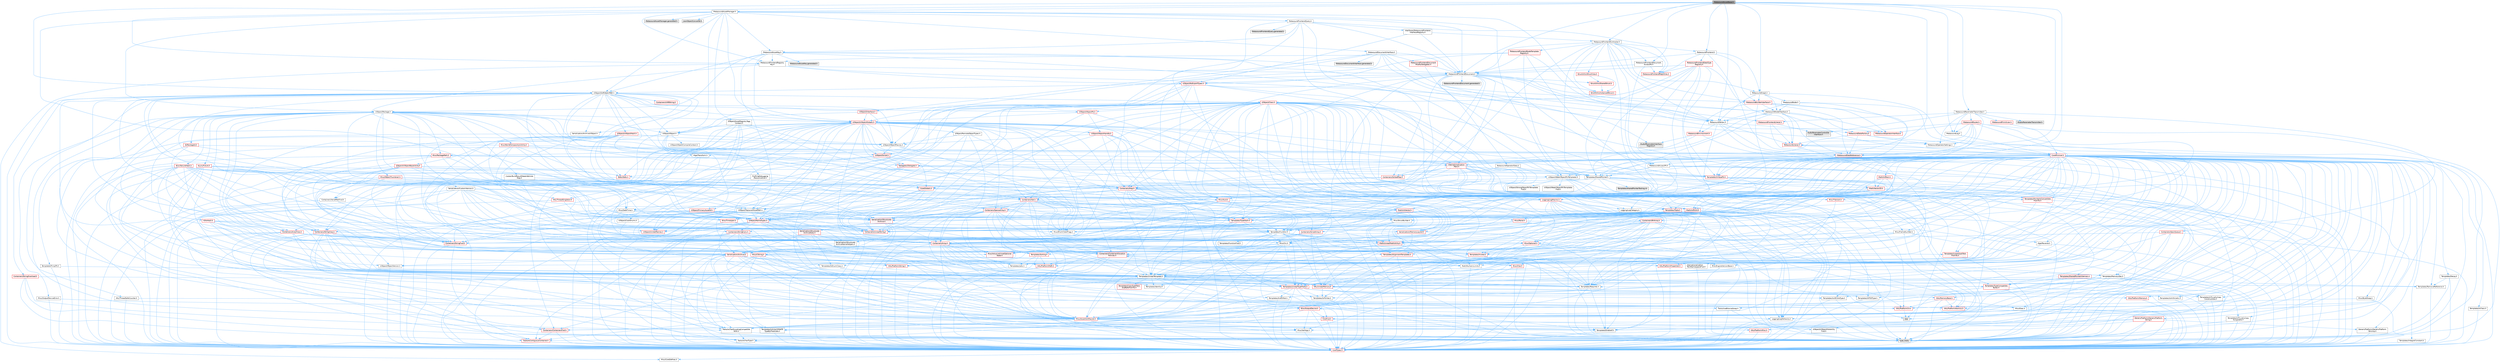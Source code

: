digraph "MetasoundAssetBase.h"
{
 // INTERACTIVE_SVG=YES
 // LATEX_PDF_SIZE
  bgcolor="transparent";
  edge [fontname=Helvetica,fontsize=10,labelfontname=Helvetica,labelfontsize=10];
  node [fontname=Helvetica,fontsize=10,shape=box,height=0.2,width=0.4];
  Node1 [id="Node000001",label="MetasoundAssetBase.h",height=0.2,width=0.4,color="gray40", fillcolor="grey60", style="filled", fontcolor="black",tooltip=" "];
  Node1 -> Node2 [id="edge1_Node000001_Node000002",color="steelblue1",style="solid",tooltip=" "];
  Node2 [id="Node000002",label="MetasoundAccessPtr.h",height=0.2,width=0.4,color="grey40", fillcolor="white", style="filled",URL="$d4/dfa/MetasoundAccessPtr_8h.html",tooltip=" "];
  Node2 -> Node3 [id="edge2_Node000002_Node000003",color="steelblue1",style="solid",tooltip=" "];
  Node3 [id="Node000003",label="Templates/Function.h",height=0.2,width=0.4,color="grey40", fillcolor="white", style="filled",URL="$df/df5/Function_8h.html",tooltip=" "];
  Node3 -> Node4 [id="edge3_Node000003_Node000004",color="steelblue1",style="solid",tooltip=" "];
  Node4 [id="Node000004",label="CoreTypes.h",height=0.2,width=0.4,color="red", fillcolor="#FFF0F0", style="filled",URL="$dc/dec/CoreTypes_8h.html",tooltip=" "];
  Node4 -> Node17 [id="edge4_Node000004_Node000017",color="steelblue1",style="solid",tooltip=" "];
  Node17 [id="Node000017",label="Misc/CoreDefines.h",height=0.2,width=0.4,color="grey40", fillcolor="white", style="filled",URL="$d3/dd2/CoreDefines_8h.html",tooltip=" "];
  Node3 -> Node18 [id="edge5_Node000003_Node000018",color="steelblue1",style="solid",tooltip=" "];
  Node18 [id="Node000018",label="Misc/AssertionMacros.h",height=0.2,width=0.4,color="red", fillcolor="#FFF0F0", style="filled",URL="$d0/dfa/AssertionMacros_8h.html",tooltip=" "];
  Node18 -> Node4 [id="edge6_Node000018_Node000004",color="steelblue1",style="solid",tooltip=" "];
  Node18 -> Node19 [id="edge7_Node000018_Node000019",color="steelblue1",style="solid",tooltip=" "];
  Node19 [id="Node000019",label="HAL/PlatformMisc.h",height=0.2,width=0.4,color="red", fillcolor="#FFF0F0", style="filled",URL="$d0/df5/PlatformMisc_8h.html",tooltip=" "];
  Node19 -> Node4 [id="edge8_Node000019_Node000004",color="steelblue1",style="solid",tooltip=" "];
  Node18 -> Node55 [id="edge9_Node000018_Node000055",color="steelblue1",style="solid",tooltip=" "];
  Node55 [id="Node000055",label="Templates/EnableIf.h",height=0.2,width=0.4,color="grey40", fillcolor="white", style="filled",URL="$d7/d60/EnableIf_8h.html",tooltip=" "];
  Node55 -> Node4 [id="edge10_Node000055_Node000004",color="steelblue1",style="solid",tooltip=" "];
  Node18 -> Node56 [id="edge11_Node000018_Node000056",color="steelblue1",style="solid",tooltip=" "];
  Node56 [id="Node000056",label="Templates/IsArrayOrRefOf\lTypeByPredicate.h",height=0.2,width=0.4,color="grey40", fillcolor="white", style="filled",URL="$d6/da1/IsArrayOrRefOfTypeByPredicate_8h.html",tooltip=" "];
  Node56 -> Node4 [id="edge12_Node000056_Node000004",color="steelblue1",style="solid",tooltip=" "];
  Node18 -> Node59 [id="edge13_Node000018_Node000059",color="steelblue1",style="solid",tooltip=" "];
  Node59 [id="Node000059",label="Traits/IsCharEncodingCompatible\lWith.h",height=0.2,width=0.4,color="grey40", fillcolor="white", style="filled",URL="$df/dd1/IsCharEncodingCompatibleWith_8h.html",tooltip=" "];
  Node59 -> Node8 [id="edge14_Node000059_Node000008",color="steelblue1",style="solid",tooltip=" "];
  Node8 [id="Node000008",label="type_traits",height=0.2,width=0.4,color="grey60", fillcolor="#E0E0E0", style="filled",tooltip=" "];
  Node59 -> Node60 [id="edge15_Node000059_Node000060",color="steelblue1",style="solid",tooltip=" "];
  Node60 [id="Node000060",label="Traits/IsCharType.h",height=0.2,width=0.4,color="grey40", fillcolor="white", style="filled",URL="$db/d51/IsCharType_8h.html",tooltip=" "];
  Node60 -> Node4 [id="edge16_Node000060_Node000004",color="steelblue1",style="solid",tooltip=" "];
  Node18 -> Node61 [id="edge17_Node000018_Node000061",color="steelblue1",style="solid",tooltip=" "];
  Node61 [id="Node000061",label="Misc/VarArgs.h",height=0.2,width=0.4,color="grey40", fillcolor="white", style="filled",URL="$d5/d6f/VarArgs_8h.html",tooltip=" "];
  Node61 -> Node4 [id="edge18_Node000061_Node000004",color="steelblue1",style="solid",tooltip=" "];
  Node3 -> Node69 [id="edge19_Node000003_Node000069",color="steelblue1",style="solid",tooltip=" "];
  Node69 [id="Node000069",label="Misc/IntrusiveUnsetOptional\lState.h",height=0.2,width=0.4,color="red", fillcolor="#FFF0F0", style="filled",URL="$d2/d0a/IntrusiveUnsetOptionalState_8h.html",tooltip=" "];
  Node3 -> Node71 [id="edge20_Node000003_Node000071",color="steelblue1",style="solid",tooltip=" "];
  Node71 [id="Node000071",label="HAL/UnrealMemory.h",height=0.2,width=0.4,color="red", fillcolor="#FFF0F0", style="filled",URL="$d9/d96/UnrealMemory_8h.html",tooltip=" "];
  Node71 -> Node4 [id="edge21_Node000071_Node000004",color="steelblue1",style="solid",tooltip=" "];
  Node71 -> Node75 [id="edge22_Node000071_Node000075",color="steelblue1",style="solid",tooltip=" "];
  Node75 [id="Node000075",label="HAL/MemoryBase.h",height=0.2,width=0.4,color="red", fillcolor="#FFF0F0", style="filled",URL="$d6/d9f/MemoryBase_8h.html",tooltip=" "];
  Node75 -> Node4 [id="edge23_Node000075_Node000004",color="steelblue1",style="solid",tooltip=" "];
  Node75 -> Node48 [id="edge24_Node000075_Node000048",color="steelblue1",style="solid",tooltip=" "];
  Node48 [id="Node000048",label="HAL/PlatformAtomics.h",height=0.2,width=0.4,color="red", fillcolor="#FFF0F0", style="filled",URL="$d3/d36/PlatformAtomics_8h.html",tooltip=" "];
  Node48 -> Node4 [id="edge25_Node000048_Node000004",color="steelblue1",style="solid",tooltip=" "];
  Node75 -> Node31 [id="edge26_Node000075_Node000031",color="steelblue1",style="solid",tooltip=" "];
  Node31 [id="Node000031",label="HAL/PlatformCrt.h",height=0.2,width=0.4,color="red", fillcolor="#FFF0F0", style="filled",URL="$d8/d75/PlatformCrt_8h.html",tooltip=" "];
  Node31 -> Node32 [id="edge27_Node000031_Node000032",color="steelblue1",style="solid",tooltip=" "];
  Node32 [id="Node000032",label="new",height=0.2,width=0.4,color="grey60", fillcolor="#E0E0E0", style="filled",tooltip=" "];
  Node75 -> Node76 [id="edge28_Node000075_Node000076",color="steelblue1",style="solid",tooltip=" "];
  Node76 [id="Node000076",label="Misc/Exec.h",height=0.2,width=0.4,color="grey40", fillcolor="white", style="filled",URL="$de/ddb/Exec_8h.html",tooltip=" "];
  Node76 -> Node4 [id="edge29_Node000076_Node000004",color="steelblue1",style="solid",tooltip=" "];
  Node76 -> Node18 [id="edge30_Node000076_Node000018",color="steelblue1",style="solid",tooltip=" "];
  Node75 -> Node77 [id="edge31_Node000075_Node000077",color="steelblue1",style="solid",tooltip=" "];
  Node77 [id="Node000077",label="Misc/OutputDevice.h",height=0.2,width=0.4,color="red", fillcolor="#FFF0F0", style="filled",URL="$d7/d32/OutputDevice_8h.html",tooltip=" "];
  Node77 -> Node26 [id="edge32_Node000077_Node000026",color="steelblue1",style="solid",tooltip=" "];
  Node26 [id="Node000026",label="CoreFwd.h",height=0.2,width=0.4,color="red", fillcolor="#FFF0F0", style="filled",URL="$d1/d1e/CoreFwd_8h.html",tooltip=" "];
  Node26 -> Node4 [id="edge33_Node000026_Node000004",color="steelblue1",style="solid",tooltip=" "];
  Node26 -> Node27 [id="edge34_Node000026_Node000027",color="steelblue1",style="solid",tooltip=" "];
  Node27 [id="Node000027",label="Containers/ContainersFwd.h",height=0.2,width=0.4,color="red", fillcolor="#FFF0F0", style="filled",URL="$d4/d0a/ContainersFwd_8h.html",tooltip=" "];
  Node27 -> Node4 [id="edge35_Node000027_Node000004",color="steelblue1",style="solid",tooltip=" "];
  Node27 -> Node24 [id="edge36_Node000027_Node000024",color="steelblue1",style="solid",tooltip=" "];
  Node24 [id="Node000024",label="Traits/IsContiguousContainer.h",height=0.2,width=0.4,color="red", fillcolor="#FFF0F0", style="filled",URL="$d5/d3c/IsContiguousContainer_8h.html",tooltip=" "];
  Node24 -> Node4 [id="edge37_Node000024_Node000004",color="steelblue1",style="solid",tooltip=" "];
  Node26 -> Node29 [id="edge38_Node000026_Node000029",color="steelblue1",style="solid",tooltip=" "];
  Node29 [id="Node000029",label="UObject/UObjectHierarchy\lFwd.h",height=0.2,width=0.4,color="grey40", fillcolor="white", style="filled",URL="$d3/d13/UObjectHierarchyFwd_8h.html",tooltip=" "];
  Node77 -> Node4 [id="edge39_Node000077_Node000004",color="steelblue1",style="solid",tooltip=" "];
  Node77 -> Node78 [id="edge40_Node000077_Node000078",color="steelblue1",style="solid",tooltip=" "];
  Node78 [id="Node000078",label="Logging/LogVerbosity.h",height=0.2,width=0.4,color="grey40", fillcolor="white", style="filled",URL="$d2/d8f/LogVerbosity_8h.html",tooltip=" "];
  Node78 -> Node4 [id="edge41_Node000078_Node000004",color="steelblue1",style="solid",tooltip=" "];
  Node77 -> Node61 [id="edge42_Node000077_Node000061",color="steelblue1",style="solid",tooltip=" "];
  Node77 -> Node56 [id="edge43_Node000077_Node000056",color="steelblue1",style="solid",tooltip=" "];
  Node77 -> Node59 [id="edge44_Node000077_Node000059",color="steelblue1",style="solid",tooltip=" "];
  Node71 -> Node88 [id="edge45_Node000071_Node000088",color="steelblue1",style="solid",tooltip=" "];
  Node88 [id="Node000088",label="HAL/PlatformMemory.h",height=0.2,width=0.4,color="red", fillcolor="#FFF0F0", style="filled",URL="$de/d68/PlatformMemory_8h.html",tooltip=" "];
  Node88 -> Node4 [id="edge46_Node000088_Node000004",color="steelblue1",style="solid",tooltip=" "];
  Node71 -> Node91 [id="edge47_Node000071_Node000091",color="steelblue1",style="solid",tooltip=" "];
  Node91 [id="Node000091",label="Templates/IsPointer.h",height=0.2,width=0.4,color="grey40", fillcolor="white", style="filled",URL="$d7/d05/IsPointer_8h.html",tooltip=" "];
  Node91 -> Node4 [id="edge48_Node000091_Node000004",color="steelblue1",style="solid",tooltip=" "];
  Node3 -> Node92 [id="edge49_Node000003_Node000092",color="steelblue1",style="solid",tooltip=" "];
  Node92 [id="Node000092",label="Templates/FunctionFwd.h",height=0.2,width=0.4,color="grey40", fillcolor="white", style="filled",URL="$d6/d54/FunctionFwd_8h.html",tooltip=" "];
  Node3 -> Node93 [id="edge50_Node000003_Node000093",color="steelblue1",style="solid",tooltip=" "];
  Node93 [id="Node000093",label="Templates/UnrealTypeTraits.h",height=0.2,width=0.4,color="red", fillcolor="#FFF0F0", style="filled",URL="$d2/d2d/UnrealTypeTraits_8h.html",tooltip=" "];
  Node93 -> Node4 [id="edge51_Node000093_Node000004",color="steelblue1",style="solid",tooltip=" "];
  Node93 -> Node91 [id="edge52_Node000093_Node000091",color="steelblue1",style="solid",tooltip=" "];
  Node93 -> Node18 [id="edge53_Node000093_Node000018",color="steelblue1",style="solid",tooltip=" "];
  Node93 -> Node84 [id="edge54_Node000093_Node000084",color="steelblue1",style="solid",tooltip=" "];
  Node84 [id="Node000084",label="Templates/AndOrNot.h",height=0.2,width=0.4,color="grey40", fillcolor="white", style="filled",URL="$db/d0a/AndOrNot_8h.html",tooltip=" "];
  Node84 -> Node4 [id="edge55_Node000084_Node000004",color="steelblue1",style="solid",tooltip=" "];
  Node93 -> Node55 [id="edge56_Node000093_Node000055",color="steelblue1",style="solid",tooltip=" "];
  Node93 -> Node94 [id="edge57_Node000093_Node000094",color="steelblue1",style="solid",tooltip=" "];
  Node94 [id="Node000094",label="Templates/IsArithmetic.h",height=0.2,width=0.4,color="grey40", fillcolor="white", style="filled",URL="$d2/d5d/IsArithmetic_8h.html",tooltip=" "];
  Node94 -> Node4 [id="edge58_Node000094_Node000004",color="steelblue1",style="solid",tooltip=" "];
  Node93 -> Node96 [id="edge59_Node000093_Node000096",color="steelblue1",style="solid",tooltip=" "];
  Node96 [id="Node000096",label="Templates/IsPODType.h",height=0.2,width=0.4,color="grey40", fillcolor="white", style="filled",URL="$d7/db1/IsPODType_8h.html",tooltip=" "];
  Node96 -> Node4 [id="edge60_Node000096_Node000004",color="steelblue1",style="solid",tooltip=" "];
  Node93 -> Node97 [id="edge61_Node000093_Node000097",color="steelblue1",style="solid",tooltip=" "];
  Node97 [id="Node000097",label="Templates/IsUECoreType.h",height=0.2,width=0.4,color="grey40", fillcolor="white", style="filled",URL="$d1/db8/IsUECoreType_8h.html",tooltip=" "];
  Node97 -> Node4 [id="edge62_Node000097_Node000004",color="steelblue1",style="solid",tooltip=" "];
  Node97 -> Node8 [id="edge63_Node000097_Node000008",color="steelblue1",style="solid",tooltip=" "];
  Node93 -> Node85 [id="edge64_Node000093_Node000085",color="steelblue1",style="solid",tooltip=" "];
  Node85 [id="Node000085",label="Templates/IsTriviallyCopy\lConstructible.h",height=0.2,width=0.4,color="grey40", fillcolor="white", style="filled",URL="$d3/d78/IsTriviallyCopyConstructible_8h.html",tooltip=" "];
  Node85 -> Node4 [id="edge65_Node000085_Node000004",color="steelblue1",style="solid",tooltip=" "];
  Node85 -> Node8 [id="edge66_Node000085_Node000008",color="steelblue1",style="solid",tooltip=" "];
  Node3 -> Node98 [id="edge67_Node000003_Node000098",color="steelblue1",style="solid",tooltip=" "];
  Node98 [id="Node000098",label="Templates/Invoke.h",height=0.2,width=0.4,color="red", fillcolor="#FFF0F0", style="filled",URL="$d7/deb/Invoke_8h.html",tooltip=" "];
  Node98 -> Node4 [id="edge68_Node000098_Node000004",color="steelblue1",style="solid",tooltip=" "];
  Node98 -> Node100 [id="edge69_Node000098_Node000100",color="steelblue1",style="solid",tooltip=" "];
  Node100 [id="Node000100",label="Templates/UnrealTemplate.h",height=0.2,width=0.4,color="grey40", fillcolor="white", style="filled",URL="$d4/d24/UnrealTemplate_8h.html",tooltip=" "];
  Node100 -> Node4 [id="edge70_Node000100_Node000004",color="steelblue1",style="solid",tooltip=" "];
  Node100 -> Node91 [id="edge71_Node000100_Node000091",color="steelblue1",style="solid",tooltip=" "];
  Node100 -> Node71 [id="edge72_Node000100_Node000071",color="steelblue1",style="solid",tooltip=" "];
  Node100 -> Node101 [id="edge73_Node000100_Node000101",color="steelblue1",style="solid",tooltip=" "];
  Node101 [id="Node000101",label="Templates/CopyQualifiers\lAndRefsFromTo.h",height=0.2,width=0.4,color="red", fillcolor="#FFF0F0", style="filled",URL="$d3/db3/CopyQualifiersAndRefsFromTo_8h.html",tooltip=" "];
  Node100 -> Node93 [id="edge74_Node000100_Node000093",color="steelblue1",style="solid",tooltip=" "];
  Node100 -> Node103 [id="edge75_Node000100_Node000103",color="steelblue1",style="solid",tooltip=" "];
  Node103 [id="Node000103",label="Templates/RemoveReference.h",height=0.2,width=0.4,color="grey40", fillcolor="white", style="filled",URL="$da/dbe/RemoveReference_8h.html",tooltip=" "];
  Node103 -> Node4 [id="edge76_Node000103_Node000004",color="steelblue1",style="solid",tooltip=" "];
  Node100 -> Node63 [id="edge77_Node000100_Node000063",color="steelblue1",style="solid",tooltip=" "];
  Node63 [id="Node000063",label="Templates/Requires.h",height=0.2,width=0.4,color="grey40", fillcolor="white", style="filled",URL="$dc/d96/Requires_8h.html",tooltip=" "];
  Node63 -> Node55 [id="edge78_Node000063_Node000055",color="steelblue1",style="solid",tooltip=" "];
  Node63 -> Node8 [id="edge79_Node000063_Node000008",color="steelblue1",style="solid",tooltip=" "];
  Node100 -> Node104 [id="edge80_Node000100_Node000104",color="steelblue1",style="solid",tooltip=" "];
  Node104 [id="Node000104",label="Templates/TypeCompatible\lBytes.h",height=0.2,width=0.4,color="red", fillcolor="#FFF0F0", style="filled",URL="$df/d0a/TypeCompatibleBytes_8h.html",tooltip=" "];
  Node104 -> Node4 [id="edge81_Node000104_Node000004",color="steelblue1",style="solid",tooltip=" "];
  Node104 -> Node32 [id="edge82_Node000104_Node000032",color="steelblue1",style="solid",tooltip=" "];
  Node104 -> Node8 [id="edge83_Node000104_Node000008",color="steelblue1",style="solid",tooltip=" "];
  Node100 -> Node64 [id="edge84_Node000100_Node000064",color="steelblue1",style="solid",tooltip=" "];
  Node64 [id="Node000064",label="Templates/Identity.h",height=0.2,width=0.4,color="grey40", fillcolor="white", style="filled",URL="$d0/dd5/Identity_8h.html",tooltip=" "];
  Node100 -> Node24 [id="edge85_Node000100_Node000024",color="steelblue1",style="solid",tooltip=" "];
  Node100 -> Node105 [id="edge86_Node000100_Node000105",color="steelblue1",style="solid",tooltip=" "];
  Node105 [id="Node000105",label="Traits/UseBitwiseSwap.h",height=0.2,width=0.4,color="grey40", fillcolor="white", style="filled",URL="$db/df3/UseBitwiseSwap_8h.html",tooltip=" "];
  Node105 -> Node4 [id="edge87_Node000105_Node000004",color="steelblue1",style="solid",tooltip=" "];
  Node105 -> Node8 [id="edge88_Node000105_Node000008",color="steelblue1",style="solid",tooltip=" "];
  Node100 -> Node8 [id="edge89_Node000100_Node000008",color="steelblue1",style="solid",tooltip=" "];
  Node98 -> Node8 [id="edge90_Node000098_Node000008",color="steelblue1",style="solid",tooltip=" "];
  Node3 -> Node100 [id="edge91_Node000003_Node000100",color="steelblue1",style="solid",tooltip=" "];
  Node3 -> Node63 [id="edge92_Node000003_Node000063",color="steelblue1",style="solid",tooltip=" "];
  Node3 -> Node106 [id="edge93_Node000003_Node000106",color="steelblue1",style="solid",tooltip=" "];
  Node106 [id="Node000106",label="Math/UnrealMathUtility.h",height=0.2,width=0.4,color="red", fillcolor="#FFF0F0", style="filled",URL="$db/db8/UnrealMathUtility_8h.html",tooltip=" "];
  Node106 -> Node4 [id="edge94_Node000106_Node000004",color="steelblue1",style="solid",tooltip=" "];
  Node106 -> Node18 [id="edge95_Node000106_Node000018",color="steelblue1",style="solid",tooltip=" "];
  Node106 -> Node107 [id="edge96_Node000106_Node000107",color="steelblue1",style="solid",tooltip=" "];
  Node107 [id="Node000107",label="HAL/PlatformMath.h",height=0.2,width=0.4,color="red", fillcolor="#FFF0F0", style="filled",URL="$dc/d53/PlatformMath_8h.html",tooltip=" "];
  Node107 -> Node4 [id="edge97_Node000107_Node000004",color="steelblue1",style="solid",tooltip=" "];
  Node106 -> Node64 [id="edge98_Node000106_Node000064",color="steelblue1",style="solid",tooltip=" "];
  Node106 -> Node63 [id="edge99_Node000106_Node000063",color="steelblue1",style="solid",tooltip=" "];
  Node3 -> Node32 [id="edge100_Node000003_Node000032",color="steelblue1",style="solid",tooltip=" "];
  Node3 -> Node8 [id="edge101_Node000003_Node000008",color="steelblue1",style="solid",tooltip=" "];
  Node2 -> Node63 [id="edge102_Node000002_Node000063",color="steelblue1",style="solid",tooltip=" "];
  Node2 -> Node115 [id="edge103_Node000002_Node000115",color="steelblue1",style="solid",tooltip=" "];
  Node115 [id="Node000115",label="Templates/SharedPointer.h",height=0.2,width=0.4,color="grey40", fillcolor="white", style="filled",URL="$d2/d17/SharedPointer_8h.html",tooltip=" "];
  Node115 -> Node4 [id="edge104_Node000115_Node000004",color="steelblue1",style="solid",tooltip=" "];
  Node115 -> Node69 [id="edge105_Node000115_Node000069",color="steelblue1",style="solid",tooltip=" "];
  Node115 -> Node116 [id="edge106_Node000115_Node000116",color="steelblue1",style="solid",tooltip=" "];
  Node116 [id="Node000116",label="Templates/PointerIsConvertible\lFromTo.h",height=0.2,width=0.4,color="red", fillcolor="#FFF0F0", style="filled",URL="$d6/d65/PointerIsConvertibleFromTo_8h.html",tooltip=" "];
  Node116 -> Node4 [id="edge107_Node000116_Node000004",color="steelblue1",style="solid",tooltip=" "];
  Node116 -> Node117 [id="edge108_Node000116_Node000117",color="steelblue1",style="solid",tooltip=" "];
  Node117 [id="Node000117",label="Templates/LosesQualifiers\lFromTo.h",height=0.2,width=0.4,color="red", fillcolor="#FFF0F0", style="filled",URL="$d2/db3/LosesQualifiersFromTo_8h.html",tooltip=" "];
  Node117 -> Node8 [id="edge109_Node000117_Node000008",color="steelblue1",style="solid",tooltip=" "];
  Node116 -> Node8 [id="edge110_Node000116_Node000008",color="steelblue1",style="solid",tooltip=" "];
  Node115 -> Node18 [id="edge111_Node000115_Node000018",color="steelblue1",style="solid",tooltip=" "];
  Node115 -> Node71 [id="edge112_Node000115_Node000071",color="steelblue1",style="solid",tooltip=" "];
  Node115 -> Node118 [id="edge113_Node000115_Node000118",color="steelblue1",style="solid",tooltip=" "];
  Node118 [id="Node000118",label="Containers/Array.h",height=0.2,width=0.4,color="red", fillcolor="#FFF0F0", style="filled",URL="$df/dd0/Array_8h.html",tooltip=" "];
  Node118 -> Node4 [id="edge114_Node000118_Node000004",color="steelblue1",style="solid",tooltip=" "];
  Node118 -> Node18 [id="edge115_Node000118_Node000018",color="steelblue1",style="solid",tooltip=" "];
  Node118 -> Node69 [id="edge116_Node000118_Node000069",color="steelblue1",style="solid",tooltip=" "];
  Node118 -> Node71 [id="edge117_Node000118_Node000071",color="steelblue1",style="solid",tooltip=" "];
  Node118 -> Node93 [id="edge118_Node000118_Node000093",color="steelblue1",style="solid",tooltip=" "];
  Node118 -> Node100 [id="edge119_Node000118_Node000100",color="steelblue1",style="solid",tooltip=" "];
  Node118 -> Node122 [id="edge120_Node000118_Node000122",color="steelblue1",style="solid",tooltip=" "];
  Node122 [id="Node000122",label="Containers/ContainerAllocation\lPolicies.h",height=0.2,width=0.4,color="red", fillcolor="#FFF0F0", style="filled",URL="$d7/dff/ContainerAllocationPolicies_8h.html",tooltip=" "];
  Node122 -> Node4 [id="edge121_Node000122_Node000004",color="steelblue1",style="solid",tooltip=" "];
  Node122 -> Node122 [id="edge122_Node000122_Node000122",color="steelblue1",style="solid",tooltip=" "];
  Node122 -> Node107 [id="edge123_Node000122_Node000107",color="steelblue1",style="solid",tooltip=" "];
  Node122 -> Node71 [id="edge124_Node000122_Node000071",color="steelblue1",style="solid",tooltip=" "];
  Node122 -> Node41 [id="edge125_Node000122_Node000041",color="steelblue1",style="solid",tooltip=" "];
  Node41 [id="Node000041",label="Math/NumericLimits.h",height=0.2,width=0.4,color="grey40", fillcolor="white", style="filled",URL="$df/d1b/NumericLimits_8h.html",tooltip=" "];
  Node41 -> Node4 [id="edge126_Node000041_Node000004",color="steelblue1",style="solid",tooltip=" "];
  Node122 -> Node18 [id="edge127_Node000122_Node000018",color="steelblue1",style="solid",tooltip=" "];
  Node122 -> Node125 [id="edge128_Node000122_Node000125",color="steelblue1",style="solid",tooltip=" "];
  Node125 [id="Node000125",label="Templates/MemoryOps.h",height=0.2,width=0.4,color="grey40", fillcolor="white", style="filled",URL="$db/dea/MemoryOps_8h.html",tooltip=" "];
  Node125 -> Node4 [id="edge129_Node000125_Node000004",color="steelblue1",style="solid",tooltip=" "];
  Node125 -> Node71 [id="edge130_Node000125_Node000071",color="steelblue1",style="solid",tooltip=" "];
  Node125 -> Node86 [id="edge131_Node000125_Node000086",color="steelblue1",style="solid",tooltip=" "];
  Node86 [id="Node000086",label="Templates/IsTriviallyCopy\lAssignable.h",height=0.2,width=0.4,color="grey40", fillcolor="white", style="filled",URL="$d2/df2/IsTriviallyCopyAssignable_8h.html",tooltip=" "];
  Node86 -> Node4 [id="edge132_Node000086_Node000004",color="steelblue1",style="solid",tooltip=" "];
  Node86 -> Node8 [id="edge133_Node000086_Node000008",color="steelblue1",style="solid",tooltip=" "];
  Node125 -> Node85 [id="edge134_Node000125_Node000085",color="steelblue1",style="solid",tooltip=" "];
  Node125 -> Node63 [id="edge135_Node000125_Node000063",color="steelblue1",style="solid",tooltip=" "];
  Node125 -> Node93 [id="edge136_Node000125_Node000093",color="steelblue1",style="solid",tooltip=" "];
  Node125 -> Node105 [id="edge137_Node000125_Node000105",color="steelblue1",style="solid",tooltip=" "];
  Node125 -> Node32 [id="edge138_Node000125_Node000032",color="steelblue1",style="solid",tooltip=" "];
  Node125 -> Node8 [id="edge139_Node000125_Node000008",color="steelblue1",style="solid",tooltip=" "];
  Node122 -> Node104 [id="edge140_Node000122_Node000104",color="steelblue1",style="solid",tooltip=" "];
  Node122 -> Node8 [id="edge141_Node000122_Node000008",color="steelblue1",style="solid",tooltip=" "];
  Node118 -> Node127 [id="edge142_Node000118_Node000127",color="steelblue1",style="solid",tooltip=" "];
  Node127 [id="Node000127",label="Serialization/Archive.h",height=0.2,width=0.4,color="red", fillcolor="#FFF0F0", style="filled",URL="$d7/d3b/Archive_8h.html",tooltip=" "];
  Node127 -> Node26 [id="edge143_Node000127_Node000026",color="steelblue1",style="solid",tooltip=" "];
  Node127 -> Node4 [id="edge144_Node000127_Node000004",color="steelblue1",style="solid",tooltip=" "];
  Node127 -> Node128 [id="edge145_Node000127_Node000128",color="steelblue1",style="solid",tooltip=" "];
  Node128 [id="Node000128",label="HAL/PlatformProperties.h",height=0.2,width=0.4,color="red", fillcolor="#FFF0F0", style="filled",URL="$d9/db0/PlatformProperties_8h.html",tooltip=" "];
  Node128 -> Node4 [id="edge146_Node000128_Node000004",color="steelblue1",style="solid",tooltip=" "];
  Node127 -> Node131 [id="edge147_Node000127_Node000131",color="steelblue1",style="solid",tooltip=" "];
  Node131 [id="Node000131",label="Internationalization\l/TextNamespaceFwd.h",height=0.2,width=0.4,color="grey40", fillcolor="white", style="filled",URL="$d8/d97/TextNamespaceFwd_8h.html",tooltip=" "];
  Node131 -> Node4 [id="edge148_Node000131_Node000004",color="steelblue1",style="solid",tooltip=" "];
  Node127 -> Node18 [id="edge149_Node000127_Node000018",color="steelblue1",style="solid",tooltip=" "];
  Node127 -> Node132 [id="edge150_Node000127_Node000132",color="steelblue1",style="solid",tooltip=" "];
  Node132 [id="Node000132",label="Misc/EngineVersionBase.h",height=0.2,width=0.4,color="grey40", fillcolor="white", style="filled",URL="$d5/d2b/EngineVersionBase_8h.html",tooltip=" "];
  Node132 -> Node4 [id="edge151_Node000132_Node000004",color="steelblue1",style="solid",tooltip=" "];
  Node127 -> Node61 [id="edge152_Node000127_Node000061",color="steelblue1",style="solid",tooltip=" "];
  Node127 -> Node55 [id="edge153_Node000127_Node000055",color="steelblue1",style="solid",tooltip=" "];
  Node127 -> Node56 [id="edge154_Node000127_Node000056",color="steelblue1",style="solid",tooltip=" "];
  Node127 -> Node135 [id="edge155_Node000127_Node000135",color="steelblue1",style="solid",tooltip=" "];
  Node135 [id="Node000135",label="Templates/IsEnumClass.h",height=0.2,width=0.4,color="grey40", fillcolor="white", style="filled",URL="$d7/d15/IsEnumClass_8h.html",tooltip=" "];
  Node135 -> Node4 [id="edge156_Node000135_Node000004",color="steelblue1",style="solid",tooltip=" "];
  Node135 -> Node84 [id="edge157_Node000135_Node000084",color="steelblue1",style="solid",tooltip=" "];
  Node127 -> Node100 [id="edge158_Node000127_Node000100",color="steelblue1",style="solid",tooltip=" "];
  Node127 -> Node59 [id="edge159_Node000127_Node000059",color="steelblue1",style="solid",tooltip=" "];
  Node127 -> Node136 [id="edge160_Node000127_Node000136",color="steelblue1",style="solid",tooltip=" "];
  Node136 [id="Node000136",label="UObject/ObjectVersion.h",height=0.2,width=0.4,color="grey40", fillcolor="white", style="filled",URL="$da/d63/ObjectVersion_8h.html",tooltip=" "];
  Node136 -> Node4 [id="edge161_Node000136_Node000004",color="steelblue1",style="solid",tooltip=" "];
  Node118 -> Node98 [id="edge162_Node000118_Node000098",color="steelblue1",style="solid",tooltip=" "];
  Node118 -> Node156 [id="edge163_Node000118_Node000156",color="steelblue1",style="solid",tooltip=" "];
  Node156 [id="Node000156",label="Templates/Less.h",height=0.2,width=0.4,color="grey40", fillcolor="white", style="filled",URL="$de/dc8/Less_8h.html",tooltip=" "];
  Node156 -> Node4 [id="edge164_Node000156_Node000004",color="steelblue1",style="solid",tooltip=" "];
  Node156 -> Node100 [id="edge165_Node000156_Node000100",color="steelblue1",style="solid",tooltip=" "];
  Node118 -> Node117 [id="edge166_Node000118_Node000117",color="steelblue1",style="solid",tooltip=" "];
  Node118 -> Node63 [id="edge167_Node000118_Node000063",color="steelblue1",style="solid",tooltip=" "];
  Node118 -> Node163 [id="edge168_Node000118_Node000163",color="steelblue1",style="solid",tooltip=" "];
  Node163 [id="Node000163",label="Templates/Sorting.h",height=0.2,width=0.4,color="red", fillcolor="#FFF0F0", style="filled",URL="$d3/d9e/Sorting_8h.html",tooltip=" "];
  Node163 -> Node4 [id="edge169_Node000163_Node000004",color="steelblue1",style="solid",tooltip=" "];
  Node163 -> Node107 [id="edge170_Node000163_Node000107",color="steelblue1",style="solid",tooltip=" "];
  Node163 -> Node156 [id="edge171_Node000163_Node000156",color="steelblue1",style="solid",tooltip=" "];
  Node118 -> Node166 [id="edge172_Node000118_Node000166",color="steelblue1",style="solid",tooltip=" "];
  Node166 [id="Node000166",label="Templates/AlignmentTemplates.h",height=0.2,width=0.4,color="red", fillcolor="#FFF0F0", style="filled",URL="$dd/d32/AlignmentTemplates_8h.html",tooltip=" "];
  Node166 -> Node4 [id="edge173_Node000166_Node000004",color="steelblue1",style="solid",tooltip=" "];
  Node166 -> Node91 [id="edge174_Node000166_Node000091",color="steelblue1",style="solid",tooltip=" "];
  Node118 -> Node8 [id="edge175_Node000118_Node000008",color="steelblue1",style="solid",tooltip=" "];
  Node115 -> Node167 [id="edge176_Node000115_Node000167",color="steelblue1",style="solid",tooltip=" "];
  Node167 [id="Node000167",label="Containers/Map.h",height=0.2,width=0.4,color="red", fillcolor="#FFF0F0", style="filled",URL="$df/d79/Map_8h.html",tooltip=" "];
  Node167 -> Node4 [id="edge177_Node000167_Node000004",color="steelblue1",style="solid",tooltip=" "];
  Node167 -> Node168 [id="edge178_Node000167_Node000168",color="steelblue1",style="solid",tooltip=" "];
  Node168 [id="Node000168",label="Algo/Reverse.h",height=0.2,width=0.4,color="grey40", fillcolor="white", style="filled",URL="$d5/d93/Reverse_8h.html",tooltip=" "];
  Node168 -> Node4 [id="edge179_Node000168_Node000004",color="steelblue1",style="solid",tooltip=" "];
  Node168 -> Node100 [id="edge180_Node000168_Node000100",color="steelblue1",style="solid",tooltip=" "];
  Node167 -> Node169 [id="edge181_Node000167_Node000169",color="steelblue1",style="solid",tooltip=" "];
  Node169 [id="Node000169",label="Containers/Set.h",height=0.2,width=0.4,color="red", fillcolor="#FFF0F0", style="filled",URL="$d4/d45/Set_8h.html",tooltip=" "];
  Node169 -> Node122 [id="edge182_Node000169_Node000122",color="steelblue1",style="solid",tooltip=" "];
  Node169 -> Node171 [id="edge183_Node000169_Node000171",color="steelblue1",style="solid",tooltip=" "];
  Node171 [id="Node000171",label="Containers/SparseArray.h",height=0.2,width=0.4,color="red", fillcolor="#FFF0F0", style="filled",URL="$d5/dbf/SparseArray_8h.html",tooltip=" "];
  Node171 -> Node4 [id="edge184_Node000171_Node000004",color="steelblue1",style="solid",tooltip=" "];
  Node171 -> Node18 [id="edge185_Node000171_Node000018",color="steelblue1",style="solid",tooltip=" "];
  Node171 -> Node71 [id="edge186_Node000171_Node000071",color="steelblue1",style="solid",tooltip=" "];
  Node171 -> Node93 [id="edge187_Node000171_Node000093",color="steelblue1",style="solid",tooltip=" "];
  Node171 -> Node100 [id="edge188_Node000171_Node000100",color="steelblue1",style="solid",tooltip=" "];
  Node171 -> Node122 [id="edge189_Node000171_Node000122",color="steelblue1",style="solid",tooltip=" "];
  Node171 -> Node156 [id="edge190_Node000171_Node000156",color="steelblue1",style="solid",tooltip=" "];
  Node171 -> Node118 [id="edge191_Node000171_Node000118",color="steelblue1",style="solid",tooltip=" "];
  Node171 -> Node106 [id="edge192_Node000171_Node000106",color="steelblue1",style="solid",tooltip=" "];
  Node171 -> Node172 [id="edge193_Node000171_Node000172",color="steelblue1",style="solid",tooltip=" "];
  Node172 [id="Node000172",label="Containers/ScriptArray.h",height=0.2,width=0.4,color="red", fillcolor="#FFF0F0", style="filled",URL="$dc/daf/ScriptArray_8h.html",tooltip=" "];
  Node172 -> Node4 [id="edge194_Node000172_Node000004",color="steelblue1",style="solid",tooltip=" "];
  Node172 -> Node18 [id="edge195_Node000172_Node000018",color="steelblue1",style="solid",tooltip=" "];
  Node172 -> Node71 [id="edge196_Node000172_Node000071",color="steelblue1",style="solid",tooltip=" "];
  Node172 -> Node122 [id="edge197_Node000172_Node000122",color="steelblue1",style="solid",tooltip=" "];
  Node172 -> Node118 [id="edge198_Node000172_Node000118",color="steelblue1",style="solid",tooltip=" "];
  Node171 -> Node173 [id="edge199_Node000171_Node000173",color="steelblue1",style="solid",tooltip=" "];
  Node173 [id="Node000173",label="Containers/BitArray.h",height=0.2,width=0.4,color="red", fillcolor="#FFF0F0", style="filled",URL="$d1/de4/BitArray_8h.html",tooltip=" "];
  Node173 -> Node122 [id="edge200_Node000173_Node000122",color="steelblue1",style="solid",tooltip=" "];
  Node173 -> Node4 [id="edge201_Node000173_Node000004",color="steelblue1",style="solid",tooltip=" "];
  Node173 -> Node48 [id="edge202_Node000173_Node000048",color="steelblue1",style="solid",tooltip=" "];
  Node173 -> Node71 [id="edge203_Node000173_Node000071",color="steelblue1",style="solid",tooltip=" "];
  Node173 -> Node106 [id="edge204_Node000173_Node000106",color="steelblue1",style="solid",tooltip=" "];
  Node173 -> Node18 [id="edge205_Node000173_Node000018",color="steelblue1",style="solid",tooltip=" "];
  Node173 -> Node43 [id="edge206_Node000173_Node000043",color="steelblue1",style="solid",tooltip=" "];
  Node43 [id="Node000043",label="Misc/EnumClassFlags.h",height=0.2,width=0.4,color="grey40", fillcolor="white", style="filled",URL="$d8/de7/EnumClassFlags_8h.html",tooltip=" "];
  Node173 -> Node127 [id="edge207_Node000173_Node000127",color="steelblue1",style="solid",tooltip=" "];
  Node173 -> Node138 [id="edge208_Node000173_Node000138",color="steelblue1",style="solid",tooltip=" "];
  Node138 [id="Node000138",label="Serialization/MemoryLayout.h",height=0.2,width=0.4,color="red", fillcolor="#FFF0F0", style="filled",URL="$d7/d66/MemoryLayout_8h.html",tooltip=" "];
  Node138 -> Node21 [id="edge209_Node000138_Node000021",color="steelblue1",style="solid",tooltip=" "];
  Node21 [id="Node000021",label="Containers/StringFwd.h",height=0.2,width=0.4,color="red", fillcolor="#FFF0F0", style="filled",URL="$df/d37/StringFwd_8h.html",tooltip=" "];
  Node21 -> Node4 [id="edge210_Node000021_Node000004",color="steelblue1",style="solid",tooltip=" "];
  Node21 -> Node24 [id="edge211_Node000021_Node000024",color="steelblue1",style="solid",tooltip=" "];
  Node138 -> Node71 [id="edge212_Node000138_Node000071",color="steelblue1",style="solid",tooltip=" "];
  Node138 -> Node55 [id="edge213_Node000138_Node000055",color="steelblue1",style="solid",tooltip=" "];
  Node138 -> Node100 [id="edge214_Node000138_Node000100",color="steelblue1",style="solid",tooltip=" "];
  Node173 -> Node55 [id="edge215_Node000173_Node000055",color="steelblue1",style="solid",tooltip=" "];
  Node173 -> Node98 [id="edge216_Node000173_Node000098",color="steelblue1",style="solid",tooltip=" "];
  Node173 -> Node100 [id="edge217_Node000173_Node000100",color="steelblue1",style="solid",tooltip=" "];
  Node173 -> Node93 [id="edge218_Node000173_Node000093",color="steelblue1",style="solid",tooltip=" "];
  Node171 -> Node174 [id="edge219_Node000171_Node000174",color="steelblue1",style="solid",tooltip=" "];
  Node174 [id="Node000174",label="Serialization/Structured\lArchive.h",height=0.2,width=0.4,color="red", fillcolor="#FFF0F0", style="filled",URL="$d9/d1e/StructuredArchive_8h.html",tooltip=" "];
  Node174 -> Node118 [id="edge220_Node000174_Node000118",color="steelblue1",style="solid",tooltip=" "];
  Node174 -> Node122 [id="edge221_Node000174_Node000122",color="steelblue1",style="solid",tooltip=" "];
  Node174 -> Node4 [id="edge222_Node000174_Node000004",color="steelblue1",style="solid",tooltip=" "];
  Node174 -> Node127 [id="edge223_Node000174_Node000127",color="steelblue1",style="solid",tooltip=" "];
  Node174 -> Node177 [id="edge224_Node000174_Node000177",color="steelblue1",style="solid",tooltip=" "];
  Node177 [id="Node000177",label="Serialization/Structured\lArchiveNameHelpers.h",height=0.2,width=0.4,color="grey40", fillcolor="white", style="filled",URL="$d0/d7b/StructuredArchiveNameHelpers_8h.html",tooltip=" "];
  Node177 -> Node4 [id="edge225_Node000177_Node000004",color="steelblue1",style="solid",tooltip=" "];
  Node177 -> Node64 [id="edge226_Node000177_Node000064",color="steelblue1",style="solid",tooltip=" "];
  Node174 -> Node181 [id="edge227_Node000174_Node000181",color="steelblue1",style="solid",tooltip=" "];
  Node181 [id="Node000181",label="Serialization/Structured\lArchiveSlots.h",height=0.2,width=0.4,color="red", fillcolor="#FFF0F0", style="filled",URL="$d2/d87/StructuredArchiveSlots_8h.html",tooltip=" "];
  Node181 -> Node118 [id="edge228_Node000181_Node000118",color="steelblue1",style="solid",tooltip=" "];
  Node181 -> Node4 [id="edge229_Node000181_Node000004",color="steelblue1",style="solid",tooltip=" "];
  Node181 -> Node182 [id="edge230_Node000181_Node000182",color="steelblue1",style="solid",tooltip=" "];
  Node182 [id="Node000182",label="Misc/Optional.h",height=0.2,width=0.4,color="red", fillcolor="#FFF0F0", style="filled",URL="$d2/dae/Optional_8h.html",tooltip=" "];
  Node182 -> Node4 [id="edge231_Node000182_Node000004",color="steelblue1",style="solid",tooltip=" "];
  Node182 -> Node18 [id="edge232_Node000182_Node000018",color="steelblue1",style="solid",tooltip=" "];
  Node182 -> Node69 [id="edge233_Node000182_Node000069",color="steelblue1",style="solid",tooltip=" "];
  Node182 -> Node125 [id="edge234_Node000182_Node000125",color="steelblue1",style="solid",tooltip=" "];
  Node182 -> Node100 [id="edge235_Node000182_Node000100",color="steelblue1",style="solid",tooltip=" "];
  Node182 -> Node127 [id="edge236_Node000182_Node000127",color="steelblue1",style="solid",tooltip=" "];
  Node181 -> Node127 [id="edge237_Node000181_Node000127",color="steelblue1",style="solid",tooltip=" "];
  Node181 -> Node177 [id="edge238_Node000181_Node000177",color="steelblue1",style="solid",tooltip=" "];
  Node181 -> Node55 [id="edge239_Node000181_Node000055",color="steelblue1",style="solid",tooltip=" "];
  Node181 -> Node135 [id="edge240_Node000181_Node000135",color="steelblue1",style="solid",tooltip=" "];
  Node171 -> Node190 [id="edge241_Node000171_Node000190",color="steelblue1",style="solid",tooltip=" "];
  Node190 [id="Node000190",label="Containers/UnrealString.h",height=0.2,width=0.4,color="red", fillcolor="#FFF0F0", style="filled",URL="$d5/dba/UnrealString_8h.html",tooltip=" "];
  Node171 -> Node69 [id="edge242_Node000171_Node000069",color="steelblue1",style="solid",tooltip=" "];
  Node169 -> Node27 [id="edge243_Node000169_Node000027",color="steelblue1",style="solid",tooltip=" "];
  Node169 -> Node106 [id="edge244_Node000169_Node000106",color="steelblue1",style="solid",tooltip=" "];
  Node169 -> Node18 [id="edge245_Node000169_Node000018",color="steelblue1",style="solid",tooltip=" "];
  Node169 -> Node194 [id="edge246_Node000169_Node000194",color="steelblue1",style="solid",tooltip=" "];
  Node194 [id="Node000194",label="Misc/StructBuilder.h",height=0.2,width=0.4,color="grey40", fillcolor="white", style="filled",URL="$d9/db3/StructBuilder_8h.html",tooltip=" "];
  Node194 -> Node4 [id="edge247_Node000194_Node000004",color="steelblue1",style="solid",tooltip=" "];
  Node194 -> Node106 [id="edge248_Node000194_Node000106",color="steelblue1",style="solid",tooltip=" "];
  Node194 -> Node166 [id="edge249_Node000194_Node000166",color="steelblue1",style="solid",tooltip=" "];
  Node169 -> Node174 [id="edge250_Node000169_Node000174",color="steelblue1",style="solid",tooltip=" "];
  Node169 -> Node3 [id="edge251_Node000169_Node000003",color="steelblue1",style="solid",tooltip=" "];
  Node169 -> Node163 [id="edge252_Node000169_Node000163",color="steelblue1",style="solid",tooltip=" "];
  Node169 -> Node142 [id="edge253_Node000169_Node000142",color="steelblue1",style="solid",tooltip=" "];
  Node142 [id="Node000142",label="Templates/TypeHash.h",height=0.2,width=0.4,color="red", fillcolor="#FFF0F0", style="filled",URL="$d1/d62/TypeHash_8h.html",tooltip=" "];
  Node142 -> Node4 [id="edge254_Node000142_Node000004",color="steelblue1",style="solid",tooltip=" "];
  Node142 -> Node63 [id="edge255_Node000142_Node000063",color="steelblue1",style="solid",tooltip=" "];
  Node142 -> Node143 [id="edge256_Node000142_Node000143",color="steelblue1",style="solid",tooltip=" "];
  Node143 [id="Node000143",label="Misc/Crc.h",height=0.2,width=0.4,color="grey40", fillcolor="white", style="filled",URL="$d4/dd2/Crc_8h.html",tooltip=" "];
  Node143 -> Node4 [id="edge257_Node000143_Node000004",color="steelblue1",style="solid",tooltip=" "];
  Node143 -> Node73 [id="edge258_Node000143_Node000073",color="steelblue1",style="solid",tooltip=" "];
  Node73 [id="Node000073",label="HAL/PlatformString.h",height=0.2,width=0.4,color="red", fillcolor="#FFF0F0", style="filled",URL="$db/db5/PlatformString_8h.html",tooltip=" "];
  Node73 -> Node4 [id="edge259_Node000073_Node000004",color="steelblue1",style="solid",tooltip=" "];
  Node143 -> Node18 [id="edge260_Node000143_Node000018",color="steelblue1",style="solid",tooltip=" "];
  Node143 -> Node144 [id="edge261_Node000143_Node000144",color="steelblue1",style="solid",tooltip=" "];
  Node144 [id="Node000144",label="Misc/CString.h",height=0.2,width=0.4,color="red", fillcolor="#FFF0F0", style="filled",URL="$d2/d49/CString_8h.html",tooltip=" "];
  Node144 -> Node4 [id="edge262_Node000144_Node000004",color="steelblue1",style="solid",tooltip=" "];
  Node144 -> Node31 [id="edge263_Node000144_Node000031",color="steelblue1",style="solid",tooltip=" "];
  Node144 -> Node73 [id="edge264_Node000144_Node000073",color="steelblue1",style="solid",tooltip=" "];
  Node144 -> Node18 [id="edge265_Node000144_Node000018",color="steelblue1",style="solid",tooltip=" "];
  Node144 -> Node145 [id="edge266_Node000144_Node000145",color="steelblue1",style="solid",tooltip=" "];
  Node145 [id="Node000145",label="Misc/Char.h",height=0.2,width=0.4,color="red", fillcolor="#FFF0F0", style="filled",URL="$d0/d58/Char_8h.html",tooltip=" "];
  Node145 -> Node4 [id="edge267_Node000145_Node000004",color="steelblue1",style="solid",tooltip=" "];
  Node145 -> Node8 [id="edge268_Node000145_Node000008",color="steelblue1",style="solid",tooltip=" "];
  Node144 -> Node61 [id="edge269_Node000144_Node000061",color="steelblue1",style="solid",tooltip=" "];
  Node144 -> Node56 [id="edge270_Node000144_Node000056",color="steelblue1",style="solid",tooltip=" "];
  Node144 -> Node59 [id="edge271_Node000144_Node000059",color="steelblue1",style="solid",tooltip=" "];
  Node143 -> Node145 [id="edge272_Node000143_Node000145",color="steelblue1",style="solid",tooltip=" "];
  Node143 -> Node93 [id="edge273_Node000143_Node000093",color="steelblue1",style="solid",tooltip=" "];
  Node143 -> Node60 [id="edge274_Node000143_Node000060",color="steelblue1",style="solid",tooltip=" "];
  Node142 -> Node8 [id="edge275_Node000142_Node000008",color="steelblue1",style="solid",tooltip=" "];
  Node169 -> Node100 [id="edge276_Node000169_Node000100",color="steelblue1",style="solid",tooltip=" "];
  Node169 -> Node8 [id="edge277_Node000169_Node000008",color="steelblue1",style="solid",tooltip=" "];
  Node167 -> Node190 [id="edge278_Node000167_Node000190",color="steelblue1",style="solid",tooltip=" "];
  Node167 -> Node18 [id="edge279_Node000167_Node000018",color="steelblue1",style="solid",tooltip=" "];
  Node167 -> Node194 [id="edge280_Node000167_Node000194",color="steelblue1",style="solid",tooltip=" "];
  Node167 -> Node3 [id="edge281_Node000167_Node000003",color="steelblue1",style="solid",tooltip=" "];
  Node167 -> Node163 [id="edge282_Node000167_Node000163",color="steelblue1",style="solid",tooltip=" "];
  Node167 -> Node196 [id="edge283_Node000167_Node000196",color="steelblue1",style="solid",tooltip=" "];
  Node196 [id="Node000196",label="Templates/Tuple.h",height=0.2,width=0.4,color="red", fillcolor="#FFF0F0", style="filled",URL="$d2/d4f/Tuple_8h.html",tooltip=" "];
  Node196 -> Node4 [id="edge284_Node000196_Node000004",color="steelblue1",style="solid",tooltip=" "];
  Node196 -> Node100 [id="edge285_Node000196_Node000100",color="steelblue1",style="solid",tooltip=" "];
  Node196 -> Node98 [id="edge286_Node000196_Node000098",color="steelblue1",style="solid",tooltip=" "];
  Node196 -> Node174 [id="edge287_Node000196_Node000174",color="steelblue1",style="solid",tooltip=" "];
  Node196 -> Node138 [id="edge288_Node000196_Node000138",color="steelblue1",style="solid",tooltip=" "];
  Node196 -> Node63 [id="edge289_Node000196_Node000063",color="steelblue1",style="solid",tooltip=" "];
  Node196 -> Node142 [id="edge290_Node000196_Node000142",color="steelblue1",style="solid",tooltip=" "];
  Node196 -> Node8 [id="edge291_Node000196_Node000008",color="steelblue1",style="solid",tooltip=" "];
  Node167 -> Node100 [id="edge292_Node000167_Node000100",color="steelblue1",style="solid",tooltip=" "];
  Node167 -> Node93 [id="edge293_Node000167_Node000093",color="steelblue1",style="solid",tooltip=" "];
  Node167 -> Node8 [id="edge294_Node000167_Node000008",color="steelblue1",style="solid",tooltip=" "];
  Node115 -> Node199 [id="edge295_Node000115_Node000199",color="steelblue1",style="solid",tooltip=" "];
  Node199 [id="Node000199",label="CoreGlobals.h",height=0.2,width=0.4,color="red", fillcolor="#FFF0F0", style="filled",URL="$d5/d8c/CoreGlobals_8h.html",tooltip=" "];
  Node199 -> Node190 [id="edge296_Node000199_Node000190",color="steelblue1",style="solid",tooltip=" "];
  Node199 -> Node4 [id="edge297_Node000199_Node000004",color="steelblue1",style="solid",tooltip=" "];
  Node199 -> Node203 [id="edge298_Node000199_Node000203",color="steelblue1",style="solid",tooltip=" "];
  Node203 [id="Node000203",label="Logging/LogMacros.h",height=0.2,width=0.4,color="red", fillcolor="#FFF0F0", style="filled",URL="$d0/d16/LogMacros_8h.html",tooltip=" "];
  Node203 -> Node190 [id="edge299_Node000203_Node000190",color="steelblue1",style="solid",tooltip=" "];
  Node203 -> Node4 [id="edge300_Node000203_Node000004",color="steelblue1",style="solid",tooltip=" "];
  Node203 -> Node204 [id="edge301_Node000203_Node000204",color="steelblue1",style="solid",tooltip=" "];
  Node204 [id="Node000204",label="Logging/LogCategory.h",height=0.2,width=0.4,color="grey40", fillcolor="white", style="filled",URL="$d9/d36/LogCategory_8h.html",tooltip=" "];
  Node204 -> Node4 [id="edge302_Node000204_Node000004",color="steelblue1",style="solid",tooltip=" "];
  Node204 -> Node78 [id="edge303_Node000204_Node000078",color="steelblue1",style="solid",tooltip=" "];
  Node204 -> Node205 [id="edge304_Node000204_Node000205",color="steelblue1",style="solid",tooltip=" "];
  Node205 [id="Node000205",label="UObject/NameTypes.h",height=0.2,width=0.4,color="red", fillcolor="#FFF0F0", style="filled",URL="$d6/d35/NameTypes_8h.html",tooltip=" "];
  Node205 -> Node4 [id="edge305_Node000205_Node000004",color="steelblue1",style="solid",tooltip=" "];
  Node205 -> Node18 [id="edge306_Node000205_Node000018",color="steelblue1",style="solid",tooltip=" "];
  Node205 -> Node71 [id="edge307_Node000205_Node000071",color="steelblue1",style="solid",tooltip=" "];
  Node205 -> Node93 [id="edge308_Node000205_Node000093",color="steelblue1",style="solid",tooltip=" "];
  Node205 -> Node100 [id="edge309_Node000205_Node000100",color="steelblue1",style="solid",tooltip=" "];
  Node205 -> Node190 [id="edge310_Node000205_Node000190",color="steelblue1",style="solid",tooltip=" "];
  Node205 -> Node209 [id="edge311_Node000205_Node000209",color="steelblue1",style="solid",tooltip=" "];
  Node209 [id="Node000209",label="Containers/StringConv.h",height=0.2,width=0.4,color="red", fillcolor="#FFF0F0", style="filled",URL="$d3/ddf/StringConv_8h.html",tooltip=" "];
  Node209 -> Node4 [id="edge312_Node000209_Node000004",color="steelblue1",style="solid",tooltip=" "];
  Node209 -> Node18 [id="edge313_Node000209_Node000018",color="steelblue1",style="solid",tooltip=" "];
  Node209 -> Node122 [id="edge314_Node000209_Node000122",color="steelblue1",style="solid",tooltip=" "];
  Node209 -> Node118 [id="edge315_Node000209_Node000118",color="steelblue1",style="solid",tooltip=" "];
  Node209 -> Node144 [id="edge316_Node000209_Node000144",color="steelblue1",style="solid",tooltip=" "];
  Node209 -> Node100 [id="edge317_Node000209_Node000100",color="steelblue1",style="solid",tooltip=" "];
  Node209 -> Node93 [id="edge318_Node000209_Node000093",color="steelblue1",style="solid",tooltip=" "];
  Node209 -> Node59 [id="edge319_Node000209_Node000059",color="steelblue1",style="solid",tooltip=" "];
  Node209 -> Node24 [id="edge320_Node000209_Node000024",color="steelblue1",style="solid",tooltip=" "];
  Node209 -> Node8 [id="edge321_Node000209_Node000008",color="steelblue1",style="solid",tooltip=" "];
  Node205 -> Node21 [id="edge322_Node000205_Node000021",color="steelblue1",style="solid",tooltip=" "];
  Node205 -> Node210 [id="edge323_Node000205_Node000210",color="steelblue1",style="solid",tooltip=" "];
  Node210 [id="Node000210",label="UObject/UnrealNames.h",height=0.2,width=0.4,color="red", fillcolor="#FFF0F0", style="filled",URL="$d8/db1/UnrealNames_8h.html",tooltip=" "];
  Node210 -> Node4 [id="edge324_Node000210_Node000004",color="steelblue1",style="solid",tooltip=" "];
  Node205 -> Node138 [id="edge325_Node000205_Node000138",color="steelblue1",style="solid",tooltip=" "];
  Node205 -> Node69 [id="edge326_Node000205_Node000069",color="steelblue1",style="solid",tooltip=" "];
  Node203 -> Node78 [id="edge327_Node000203_Node000078",color="steelblue1",style="solid",tooltip=" "];
  Node203 -> Node18 [id="edge328_Node000203_Node000018",color="steelblue1",style="solid",tooltip=" "];
  Node203 -> Node61 [id="edge329_Node000203_Node000061",color="steelblue1",style="solid",tooltip=" "];
  Node203 -> Node55 [id="edge330_Node000203_Node000055",color="steelblue1",style="solid",tooltip=" "];
  Node203 -> Node56 [id="edge331_Node000203_Node000056",color="steelblue1",style="solid",tooltip=" "];
  Node203 -> Node59 [id="edge332_Node000203_Node000059",color="steelblue1",style="solid",tooltip=" "];
  Node203 -> Node8 [id="edge333_Node000203_Node000008",color="steelblue1",style="solid",tooltip=" "];
  Node199 -> Node43 [id="edge334_Node000199_Node000043",color="steelblue1",style="solid",tooltip=" "];
  Node199 -> Node77 [id="edge335_Node000199_Node000077",color="steelblue1",style="solid",tooltip=" "];
  Node199 -> Node205 [id="edge336_Node000199_Node000205",color="steelblue1",style="solid",tooltip=" "];
  Node115 -> Node220 [id="edge337_Node000115_Node000220",color="steelblue1",style="solid",tooltip=" "];
  Node220 [id="Node000220",label="Templates/SharedPointerInternals.h",height=0.2,width=0.4,color="red", fillcolor="#FFF0F0", style="filled",URL="$de/d3a/SharedPointerInternals_8h.html",tooltip=" "];
  Node220 -> Node4 [id="edge338_Node000220_Node000004",color="steelblue1",style="solid",tooltip=" "];
  Node220 -> Node71 [id="edge339_Node000220_Node000071",color="steelblue1",style="solid",tooltip=" "];
  Node220 -> Node18 [id="edge340_Node000220_Node000018",color="steelblue1",style="solid",tooltip=" "];
  Node220 -> Node103 [id="edge341_Node000220_Node000103",color="steelblue1",style="solid",tooltip=" "];
  Node220 -> Node104 [id="edge342_Node000220_Node000104",color="steelblue1",style="solid",tooltip=" "];
  Node220 -> Node8 [id="edge343_Node000220_Node000008",color="steelblue1",style="solid",tooltip=" "];
  Node115 -> Node223 [id="edge344_Node000115_Node000223",color="steelblue1",style="solid",tooltip=" "];
  Node223 [id="Node000223",label="Templates/SharedPointerTesting.inl",height=0.2,width=0.4,color="grey60", fillcolor="#E0E0E0", style="filled",tooltip=" "];
  Node2 -> Node100 [id="edge345_Node000002_Node000100",color="steelblue1",style="solid",tooltip=" "];
  Node2 -> Node8 [id="edge346_Node000002_Node000008",color="steelblue1",style="solid",tooltip=" "];
  Node1 -> Node224 [id="edge347_Node000001_Node000224",color="steelblue1",style="solid",tooltip=" "];
  Node224 [id="Node000224",label="MetasoundAssetManager.h",height=0.2,width=0.4,color="grey40", fillcolor="white", style="filled",URL="$dd/da3/MetasoundAssetManager_8h.html",tooltip=" "];
  Node224 -> Node225 [id="edge348_Node000224_Node000225",color="steelblue1",style="solid",tooltip=" "];
  Node225 [id="Node000225",label="JsonObjectConverter.h",height=0.2,width=0.4,color="grey60", fillcolor="#E0E0E0", style="filled",tooltip=" "];
  Node224 -> Node226 [id="edge349_Node000224_Node000226",color="steelblue1",style="solid",tooltip=" "];
  Node226 [id="Node000226",label="MetasoundAssetKey.h",height=0.2,width=0.4,color="grey40", fillcolor="white", style="filled",URL="$d9/d63/MetasoundAssetKey_8h.html",tooltip=" "];
  Node226 -> Node227 [id="edge350_Node000226_Node000227",color="steelblue1",style="solid",tooltip=" "];
  Node227 [id="Node000227",label="MetasoundFrontendDocument.h",height=0.2,width=0.4,color="grey40", fillcolor="white", style="filled",URL="$d2/de7/MetasoundFrontendDocument_8h.html",tooltip=" "];
  Node227 -> Node228 [id="edge351_Node000227_Node000228",color="steelblue1",style="solid",tooltip=" "];
  Node228 [id="Node000228",label="Algo/Transform.h",height=0.2,width=0.4,color="grey40", fillcolor="white", style="filled",URL="$de/d59/Algo_2Transform_8h.html",tooltip=" "];
  Node228 -> Node4 [id="edge352_Node000228_Node000004",color="steelblue1",style="solid",tooltip=" "];
  Node228 -> Node98 [id="edge353_Node000228_Node000098",color="steelblue1",style="solid",tooltip=" "];
  Node227 -> Node118 [id="edge354_Node000227_Node000118",color="steelblue1",style="solid",tooltip=" "];
  Node227 -> Node167 [id="edge355_Node000227_Node000167",color="steelblue1",style="solid",tooltip=" "];
  Node227 -> Node229 [id="edge356_Node000227_Node000229",color="steelblue1",style="solid",tooltip=" "];
  Node229 [id="Node000229",label="IAudioParameterInterface\lRegistry.h",height=0.2,width=0.4,color="grey60", fillcolor="#E0E0E0", style="filled",tooltip=" "];
  Node227 -> Node230 [id="edge357_Node000227_Node000230",color="steelblue1",style="solid",tooltip=" "];
  Node230 [id="Node000230",label="Internationalization\l/Text.h",height=0.2,width=0.4,color="red", fillcolor="#FFF0F0", style="filled",URL="$d6/d35/Text_8h.html",tooltip=" "];
  Node230 -> Node4 [id="edge358_Node000230_Node000004",color="steelblue1",style="solid",tooltip=" "];
  Node230 -> Node48 [id="edge359_Node000230_Node000048",color="steelblue1",style="solid",tooltip=" "];
  Node230 -> Node18 [id="edge360_Node000230_Node000018",color="steelblue1",style="solid",tooltip=" "];
  Node230 -> Node43 [id="edge361_Node000230_Node000043",color="steelblue1",style="solid",tooltip=" "];
  Node230 -> Node93 [id="edge362_Node000230_Node000093",color="steelblue1",style="solid",tooltip=" "];
  Node230 -> Node118 [id="edge363_Node000230_Node000118",color="steelblue1",style="solid",tooltip=" "];
  Node230 -> Node190 [id="edge364_Node000230_Node000190",color="steelblue1",style="solid",tooltip=" "];
  Node230 -> Node231 [id="edge365_Node000230_Node000231",color="steelblue1",style="solid",tooltip=" "];
  Node231 [id="Node000231",label="Containers/SortedMap.h",height=0.2,width=0.4,color="red", fillcolor="#FFF0F0", style="filled",URL="$d1/dcf/SortedMap_8h.html",tooltip=" "];
  Node231 -> Node167 [id="edge366_Node000231_Node000167",color="steelblue1",style="solid",tooltip=" "];
  Node231 -> Node205 [id="edge367_Node000231_Node000205",color="steelblue1",style="solid",tooltip=" "];
  Node230 -> Node115 [id="edge368_Node000230_Node000115",color="steelblue1",style="solid",tooltip=" "];
  Node230 -> Node182 [id="edge369_Node000230_Node000182",color="steelblue1",style="solid",tooltip=" "];
  Node230 -> Node186 [id="edge370_Node000230_Node000186",color="steelblue1",style="solid",tooltip=" "];
  Node186 [id="Node000186",label="Templates/UniquePtr.h",height=0.2,width=0.4,color="red", fillcolor="#FFF0F0", style="filled",URL="$de/d1a/UniquePtr_8h.html",tooltip=" "];
  Node186 -> Node4 [id="edge371_Node000186_Node000004",color="steelblue1",style="solid",tooltip=" "];
  Node186 -> Node100 [id="edge372_Node000186_Node000100",color="steelblue1",style="solid",tooltip=" "];
  Node186 -> Node63 [id="edge373_Node000186_Node000063",color="steelblue1",style="solid",tooltip=" "];
  Node186 -> Node138 [id="edge374_Node000186_Node000138",color="steelblue1",style="solid",tooltip=" "];
  Node186 -> Node8 [id="edge375_Node000186_Node000008",color="steelblue1",style="solid",tooltip=" "];
  Node230 -> Node63 [id="edge376_Node000230_Node000063",color="steelblue1",style="solid",tooltip=" "];
  Node230 -> Node8 [id="edge377_Node000230_Node000008",color="steelblue1",style="solid",tooltip=" "];
  Node227 -> Node2 [id="edge378_Node000227_Node000002",color="steelblue1",style="solid",tooltip=" "];
  Node227 -> Node263 [id="edge379_Node000227_Node000263",color="steelblue1",style="solid",tooltip=" "];
  Node263 [id="Node000263",label="MetasoundFrontendLiteral.h",height=0.2,width=0.4,color="red", fillcolor="#FFF0F0", style="filled",URL="$d3/d4c/MetasoundFrontendLiteral_8h.html",tooltip=" "];
  Node263 -> Node264 [id="edge380_Node000263_Node000264",color="steelblue1",style="solid",tooltip=" "];
  Node264 [id="Node000264",label="AudioParameterController\lInterface.h",height=0.2,width=0.4,color="grey60", fillcolor="#E0E0E0", style="filled",tooltip=" "];
  Node263 -> Node265 [id="edge381_Node000263_Node000265",color="steelblue1",style="solid",tooltip=" "];
  Node265 [id="Node000265",label="MetasoundLiteral.h",height=0.2,width=0.4,color="red", fillcolor="#FFF0F0", style="filled",URL="$d3/d45/MetasoundLiteral_8h.html",tooltip=" "];
  Node265 -> Node266 [id="edge382_Node000265_Node000266",color="steelblue1",style="solid",tooltip=" "];
  Node266 [id="Node000266",label="CoreMinimal.h",height=0.2,width=0.4,color="red", fillcolor="#FFF0F0", style="filled",URL="$d7/d67/CoreMinimal_8h.html",tooltip=" "];
  Node266 -> Node4 [id="edge383_Node000266_Node000004",color="steelblue1",style="solid",tooltip=" "];
  Node266 -> Node26 [id="edge384_Node000266_Node000026",color="steelblue1",style="solid",tooltip=" "];
  Node266 -> Node29 [id="edge385_Node000266_Node000029",color="steelblue1",style="solid",tooltip=" "];
  Node266 -> Node27 [id="edge386_Node000266_Node000027",color="steelblue1",style="solid",tooltip=" "];
  Node266 -> Node61 [id="edge387_Node000266_Node000061",color="steelblue1",style="solid",tooltip=" "];
  Node266 -> Node78 [id="edge388_Node000266_Node000078",color="steelblue1",style="solid",tooltip=" "];
  Node266 -> Node77 [id="edge389_Node000266_Node000077",color="steelblue1",style="solid",tooltip=" "];
  Node266 -> Node31 [id="edge390_Node000266_Node000031",color="steelblue1",style="solid",tooltip=" "];
  Node266 -> Node19 [id="edge391_Node000266_Node000019",color="steelblue1",style="solid",tooltip=" "];
  Node266 -> Node18 [id="edge392_Node000266_Node000018",color="steelblue1",style="solid",tooltip=" "];
  Node266 -> Node91 [id="edge393_Node000266_Node000091",color="steelblue1",style="solid",tooltip=" "];
  Node266 -> Node88 [id="edge394_Node000266_Node000088",color="steelblue1",style="solid",tooltip=" "];
  Node266 -> Node48 [id="edge395_Node000266_Node000048",color="steelblue1",style="solid",tooltip=" "];
  Node266 -> Node76 [id="edge396_Node000266_Node000076",color="steelblue1",style="solid",tooltip=" "];
  Node266 -> Node75 [id="edge397_Node000266_Node000075",color="steelblue1",style="solid",tooltip=" "];
  Node266 -> Node71 [id="edge398_Node000266_Node000071",color="steelblue1",style="solid",tooltip=" "];
  Node266 -> Node94 [id="edge399_Node000266_Node000094",color="steelblue1",style="solid",tooltip=" "];
  Node266 -> Node84 [id="edge400_Node000266_Node000084",color="steelblue1",style="solid",tooltip=" "];
  Node266 -> Node96 [id="edge401_Node000266_Node000096",color="steelblue1",style="solid",tooltip=" "];
  Node266 -> Node97 [id="edge402_Node000266_Node000097",color="steelblue1",style="solid",tooltip=" "];
  Node266 -> Node85 [id="edge403_Node000266_Node000085",color="steelblue1",style="solid",tooltip=" "];
  Node266 -> Node93 [id="edge404_Node000266_Node000093",color="steelblue1",style="solid",tooltip=" "];
  Node266 -> Node55 [id="edge405_Node000266_Node000055",color="steelblue1",style="solid",tooltip=" "];
  Node266 -> Node103 [id="edge406_Node000266_Node000103",color="steelblue1",style="solid",tooltip=" "];
  Node266 -> Node267 [id="edge407_Node000266_Node000267",color="steelblue1",style="solid",tooltip=" "];
  Node267 [id="Node000267",label="Templates/IntegralConstant.h",height=0.2,width=0.4,color="grey40", fillcolor="white", style="filled",URL="$db/d1b/IntegralConstant_8h.html",tooltip=" "];
  Node267 -> Node4 [id="edge408_Node000267_Node000004",color="steelblue1",style="solid",tooltip=" "];
  Node266 -> Node268 [id="edge409_Node000266_Node000268",color="steelblue1",style="solid",tooltip=" "];
  Node268 [id="Node000268",label="Templates/IsClass.h",height=0.2,width=0.4,color="grey40", fillcolor="white", style="filled",URL="$db/dcb/IsClass_8h.html",tooltip=" "];
  Node268 -> Node4 [id="edge410_Node000268_Node000004",color="steelblue1",style="solid",tooltip=" "];
  Node266 -> Node104 [id="edge411_Node000266_Node000104",color="steelblue1",style="solid",tooltip=" "];
  Node266 -> Node24 [id="edge412_Node000266_Node000024",color="steelblue1",style="solid",tooltip=" "];
  Node266 -> Node100 [id="edge413_Node000266_Node000100",color="steelblue1",style="solid",tooltip=" "];
  Node266 -> Node41 [id="edge414_Node000266_Node000041",color="steelblue1",style="solid",tooltip=" "];
  Node266 -> Node107 [id="edge415_Node000266_Node000107",color="steelblue1",style="solid",tooltip=" "];
  Node266 -> Node86 [id="edge416_Node000266_Node000086",color="steelblue1",style="solid",tooltip=" "];
  Node266 -> Node125 [id="edge417_Node000266_Node000125",color="steelblue1",style="solid",tooltip=" "];
  Node266 -> Node122 [id="edge418_Node000266_Node000122",color="steelblue1",style="solid",tooltip=" "];
  Node266 -> Node135 [id="edge419_Node000266_Node000135",color="steelblue1",style="solid",tooltip=" "];
  Node266 -> Node128 [id="edge420_Node000266_Node000128",color="steelblue1",style="solid",tooltip=" "];
  Node266 -> Node132 [id="edge421_Node000266_Node000132",color="steelblue1",style="solid",tooltip=" "];
  Node266 -> Node131 [id="edge422_Node000266_Node000131",color="steelblue1",style="solid",tooltip=" "];
  Node266 -> Node127 [id="edge423_Node000266_Node000127",color="steelblue1",style="solid",tooltip=" "];
  Node266 -> Node156 [id="edge424_Node000266_Node000156",color="steelblue1",style="solid",tooltip=" "];
  Node266 -> Node163 [id="edge425_Node000266_Node000163",color="steelblue1",style="solid",tooltip=" "];
  Node266 -> Node145 [id="edge426_Node000266_Node000145",color="steelblue1",style="solid",tooltip=" "];
  Node266 -> Node269 [id="edge427_Node000266_Node000269",color="steelblue1",style="solid",tooltip=" "];
  Node269 [id="Node000269",label="GenericPlatform/GenericPlatform\lStricmp.h",height=0.2,width=0.4,color="grey40", fillcolor="white", style="filled",URL="$d2/d86/GenericPlatformStricmp_8h.html",tooltip=" "];
  Node269 -> Node4 [id="edge428_Node000269_Node000004",color="steelblue1",style="solid",tooltip=" "];
  Node266 -> Node270 [id="edge429_Node000266_Node000270",color="steelblue1",style="solid",tooltip=" "];
  Node270 [id="Node000270",label="GenericPlatform/GenericPlatform\lString.h",height=0.2,width=0.4,color="red", fillcolor="#FFF0F0", style="filled",URL="$dd/d20/GenericPlatformString_8h.html",tooltip=" "];
  Node270 -> Node4 [id="edge430_Node000270_Node000004",color="steelblue1",style="solid",tooltip=" "];
  Node270 -> Node269 [id="edge431_Node000270_Node000269",color="steelblue1",style="solid",tooltip=" "];
  Node270 -> Node55 [id="edge432_Node000270_Node000055",color="steelblue1",style="solid",tooltip=" "];
  Node270 -> Node59 [id="edge433_Node000270_Node000059",color="steelblue1",style="solid",tooltip=" "];
  Node270 -> Node60 [id="edge434_Node000270_Node000060",color="steelblue1",style="solid",tooltip=" "];
  Node270 -> Node8 [id="edge435_Node000270_Node000008",color="steelblue1",style="solid",tooltip=" "];
  Node266 -> Node73 [id="edge436_Node000266_Node000073",color="steelblue1",style="solid",tooltip=" "];
  Node266 -> Node144 [id="edge437_Node000266_Node000144",color="steelblue1",style="solid",tooltip=" "];
  Node266 -> Node143 [id="edge438_Node000266_Node000143",color="steelblue1",style="solid",tooltip=" "];
  Node266 -> Node106 [id="edge439_Node000266_Node000106",color="steelblue1",style="solid",tooltip=" "];
  Node266 -> Node190 [id="edge440_Node000266_Node000190",color="steelblue1",style="solid",tooltip=" "];
  Node266 -> Node118 [id="edge441_Node000266_Node000118",color="steelblue1",style="solid",tooltip=" "];
  Node266 -> Node271 [id="edge442_Node000266_Node000271",color="steelblue1",style="solid",tooltip=" "];
  Node271 [id="Node000271",label="Misc/FrameNumber.h",height=0.2,width=0.4,color="grey40", fillcolor="white", style="filled",URL="$dd/dbd/FrameNumber_8h.html",tooltip=" "];
  Node271 -> Node4 [id="edge443_Node000271_Node000004",color="steelblue1",style="solid",tooltip=" "];
  Node271 -> Node41 [id="edge444_Node000271_Node000041",color="steelblue1",style="solid",tooltip=" "];
  Node271 -> Node106 [id="edge445_Node000271_Node000106",color="steelblue1",style="solid",tooltip=" "];
  Node271 -> Node55 [id="edge446_Node000271_Node000055",color="steelblue1",style="solid",tooltip=" "];
  Node271 -> Node93 [id="edge447_Node000271_Node000093",color="steelblue1",style="solid",tooltip=" "];
  Node266 -> Node272 [id="edge448_Node000266_Node000272",color="steelblue1",style="solid",tooltip=" "];
  Node272 [id="Node000272",label="Misc/Timespan.h",height=0.2,width=0.4,color="red", fillcolor="#FFF0F0", style="filled",URL="$da/dd9/Timespan_8h.html",tooltip=" "];
  Node272 -> Node4 [id="edge449_Node000272_Node000004",color="steelblue1",style="solid",tooltip=" "];
  Node272 -> Node106 [id="edge450_Node000272_Node000106",color="steelblue1",style="solid",tooltip=" "];
  Node272 -> Node18 [id="edge451_Node000272_Node000018",color="steelblue1",style="solid",tooltip=" "];
  Node266 -> Node209 [id="edge452_Node000266_Node000209",color="steelblue1",style="solid",tooltip=" "];
  Node266 -> Node210 [id="edge453_Node000266_Node000210",color="steelblue1",style="solid",tooltip=" "];
  Node266 -> Node205 [id="edge454_Node000266_Node000205",color="steelblue1",style="solid",tooltip=" "];
  Node266 -> Node274 [id="edge455_Node000266_Node000274",color="steelblue1",style="solid",tooltip=" "];
  Node274 [id="Node000274",label="Misc/Parse.h",height=0.2,width=0.4,color="red", fillcolor="#FFF0F0", style="filled",URL="$dc/d71/Parse_8h.html",tooltip=" "];
  Node274 -> Node21 [id="edge456_Node000274_Node000021",color="steelblue1",style="solid",tooltip=" "];
  Node274 -> Node190 [id="edge457_Node000274_Node000190",color="steelblue1",style="solid",tooltip=" "];
  Node274 -> Node4 [id="edge458_Node000274_Node000004",color="steelblue1",style="solid",tooltip=" "];
  Node274 -> Node31 [id="edge459_Node000274_Node000031",color="steelblue1",style="solid",tooltip=" "];
  Node274 -> Node43 [id="edge460_Node000274_Node000043",color="steelblue1",style="solid",tooltip=" "];
  Node274 -> Node3 [id="edge461_Node000274_Node000003",color="steelblue1",style="solid",tooltip=" "];
  Node266 -> Node166 [id="edge462_Node000266_Node000166",color="steelblue1",style="solid",tooltip=" "];
  Node266 -> Node194 [id="edge463_Node000266_Node000194",color="steelblue1",style="solid",tooltip=" "];
  Node266 -> Node109 [id="edge464_Node000266_Node000109",color="steelblue1",style="solid",tooltip=" "];
  Node109 [id="Node000109",label="Templates/Decay.h",height=0.2,width=0.4,color="grey40", fillcolor="white", style="filled",URL="$dd/d0f/Decay_8h.html",tooltip=" "];
  Node109 -> Node4 [id="edge465_Node000109_Node000004",color="steelblue1",style="solid",tooltip=" "];
  Node109 -> Node103 [id="edge466_Node000109_Node000103",color="steelblue1",style="solid",tooltip=" "];
  Node109 -> Node8 [id="edge467_Node000109_Node000008",color="steelblue1",style="solid",tooltip=" "];
  Node266 -> Node116 [id="edge468_Node000266_Node000116",color="steelblue1",style="solid",tooltip=" "];
  Node266 -> Node98 [id="edge469_Node000266_Node000098",color="steelblue1",style="solid",tooltip=" "];
  Node266 -> Node3 [id="edge470_Node000266_Node000003",color="steelblue1",style="solid",tooltip=" "];
  Node266 -> Node142 [id="edge471_Node000266_Node000142",color="steelblue1",style="solid",tooltip=" "];
  Node266 -> Node172 [id="edge472_Node000266_Node000172",color="steelblue1",style="solid",tooltip=" "];
  Node266 -> Node173 [id="edge473_Node000266_Node000173",color="steelblue1",style="solid",tooltip=" "];
  Node266 -> Node171 [id="edge474_Node000266_Node000171",color="steelblue1",style="solid",tooltip=" "];
  Node266 -> Node169 [id="edge475_Node000266_Node000169",color="steelblue1",style="solid",tooltip=" "];
  Node266 -> Node168 [id="edge476_Node000266_Node000168",color="steelblue1",style="solid",tooltip=" "];
  Node266 -> Node167 [id="edge477_Node000266_Node000167",color="steelblue1",style="solid",tooltip=" "];
  Node266 -> Node275 [id="edge478_Node000266_Node000275",color="steelblue1",style="solid",tooltip=" "];
  Node275 [id="Node000275",label="Math/IntPoint.h",height=0.2,width=0.4,color="red", fillcolor="#FFF0F0", style="filled",URL="$d3/df7/IntPoint_8h.html",tooltip=" "];
  Node275 -> Node4 [id="edge479_Node000275_Node000004",color="steelblue1",style="solid",tooltip=" "];
  Node275 -> Node18 [id="edge480_Node000275_Node000018",color="steelblue1",style="solid",tooltip=" "];
  Node275 -> Node274 [id="edge481_Node000275_Node000274",color="steelblue1",style="solid",tooltip=" "];
  Node275 -> Node106 [id="edge482_Node000275_Node000106",color="steelblue1",style="solid",tooltip=" "];
  Node275 -> Node190 [id="edge483_Node000275_Node000190",color="steelblue1",style="solid",tooltip=" "];
  Node275 -> Node174 [id="edge484_Node000275_Node000174",color="steelblue1",style="solid",tooltip=" "];
  Node275 -> Node142 [id="edge485_Node000275_Node000142",color="steelblue1",style="solid",tooltip=" "];
  Node266 -> Node277 [id="edge486_Node000266_Node000277",color="steelblue1",style="solid",tooltip=" "];
  Node277 [id="Node000277",label="Math/IntVector.h",height=0.2,width=0.4,color="red", fillcolor="#FFF0F0", style="filled",URL="$d7/d44/IntVector_8h.html",tooltip=" "];
  Node277 -> Node4 [id="edge487_Node000277_Node000004",color="steelblue1",style="solid",tooltip=" "];
  Node277 -> Node143 [id="edge488_Node000277_Node000143",color="steelblue1",style="solid",tooltip=" "];
  Node277 -> Node274 [id="edge489_Node000277_Node000274",color="steelblue1",style="solid",tooltip=" "];
  Node277 -> Node106 [id="edge490_Node000277_Node000106",color="steelblue1",style="solid",tooltip=" "];
  Node277 -> Node190 [id="edge491_Node000277_Node000190",color="steelblue1",style="solid",tooltip=" "];
  Node277 -> Node174 [id="edge492_Node000277_Node000174",color="steelblue1",style="solid",tooltip=" "];
  Node266 -> Node204 [id="edge493_Node000266_Node000204",color="steelblue1",style="solid",tooltip=" "];
  Node266 -> Node203 [id="edge494_Node000266_Node000203",color="steelblue1",style="solid",tooltip=" "];
  Node266 -> Node278 [id="edge495_Node000266_Node000278",color="steelblue1",style="solid",tooltip=" "];
  Node278 [id="Node000278",label="Math/Vector2D.h",height=0.2,width=0.4,color="red", fillcolor="#FFF0F0", style="filled",URL="$d3/db0/Vector2D_8h.html",tooltip=" "];
  Node278 -> Node4 [id="edge496_Node000278_Node000004",color="steelblue1",style="solid",tooltip=" "];
  Node278 -> Node18 [id="edge497_Node000278_Node000018",color="steelblue1",style="solid",tooltip=" "];
  Node278 -> Node143 [id="edge498_Node000278_Node000143",color="steelblue1",style="solid",tooltip=" "];
  Node278 -> Node106 [id="edge499_Node000278_Node000106",color="steelblue1",style="solid",tooltip=" "];
  Node278 -> Node190 [id="edge500_Node000278_Node000190",color="steelblue1",style="solid",tooltip=" "];
  Node278 -> Node274 [id="edge501_Node000278_Node000274",color="steelblue1",style="solid",tooltip=" "];
  Node278 -> Node275 [id="edge502_Node000278_Node000275",color="steelblue1",style="solid",tooltip=" "];
  Node278 -> Node203 [id="edge503_Node000278_Node000203",color="steelblue1",style="solid",tooltip=" "];
  Node278 -> Node8 [id="edge504_Node000278_Node000008",color="steelblue1",style="solid",tooltip=" "];
  Node266 -> Node282 [id="edge505_Node000266_Node000282",color="steelblue1",style="solid",tooltip=" "];
  Node282 [id="Node000282",label="Math/IntRect.h",height=0.2,width=0.4,color="red", fillcolor="#FFF0F0", style="filled",URL="$d7/d53/IntRect_8h.html",tooltip=" "];
  Node282 -> Node4 [id="edge506_Node000282_Node000004",color="steelblue1",style="solid",tooltip=" "];
  Node282 -> Node106 [id="edge507_Node000282_Node000106",color="steelblue1",style="solid",tooltip=" "];
  Node282 -> Node190 [id="edge508_Node000282_Node000190",color="steelblue1",style="solid",tooltip=" "];
  Node282 -> Node275 [id="edge509_Node000282_Node000275",color="steelblue1",style="solid",tooltip=" "];
  Node282 -> Node278 [id="edge510_Node000282_Node000278",color="steelblue1",style="solid",tooltip=" "];
  Node266 -> Node283 [id="edge511_Node000266_Node000283",color="steelblue1",style="solid",tooltip=" "];
  Node283 [id="Node000283",label="Misc/ByteSwap.h",height=0.2,width=0.4,color="grey40", fillcolor="white", style="filled",URL="$dc/dd7/ByteSwap_8h.html",tooltip=" "];
  Node283 -> Node4 [id="edge512_Node000283_Node000004",color="steelblue1",style="solid",tooltip=" "];
  Node283 -> Node31 [id="edge513_Node000283_Node000031",color="steelblue1",style="solid",tooltip=" "];
  Node266 -> Node199 [id="edge514_Node000266_Node000199",color="steelblue1",style="solid",tooltip=" "];
  Node266 -> Node115 [id="edge515_Node000266_Node000115",color="steelblue1",style="solid",tooltip=" "];
  Node266 -> Node240 [id="edge516_Node000266_Node000240",color="steelblue1",style="solid",tooltip=" "];
  Node240 [id="Node000240",label="UObject/WeakObjectPtrTemplates.h",height=0.2,width=0.4,color="grey40", fillcolor="white", style="filled",URL="$d8/d3b/WeakObjectPtrTemplates_8h.html",tooltip=" "];
  Node240 -> Node4 [id="edge517_Node000240_Node000004",color="steelblue1",style="solid",tooltip=" "];
  Node240 -> Node117 [id="edge518_Node000240_Node000117",color="steelblue1",style="solid",tooltip=" "];
  Node240 -> Node63 [id="edge519_Node000240_Node000063",color="steelblue1",style="solid",tooltip=" "];
  Node240 -> Node167 [id="edge520_Node000240_Node000167",color="steelblue1",style="solid",tooltip=" "];
  Node240 -> Node241 [id="edge521_Node000240_Node000241",color="steelblue1",style="solid",tooltip=" "];
  Node241 [id="Node000241",label="UObject/WeakObjectPtrTemplates\lFwd.h",height=0.2,width=0.4,color="grey40", fillcolor="white", style="filled",URL="$db/deb/WeakObjectPtrTemplatesFwd_8h.html",tooltip=" "];
  Node240 -> Node242 [id="edge522_Node000240_Node000242",color="steelblue1",style="solid",tooltip=" "];
  Node242 [id="Node000242",label="UObject/StrongObjectPtrTemplates\lFwd.h",height=0.2,width=0.4,color="grey40", fillcolor="white", style="filled",URL="$df/d90/StrongObjectPtrTemplatesFwd_8h.html",tooltip=" "];
  Node240 -> Node8 [id="edge523_Node000240_Node000008",color="steelblue1",style="solid",tooltip=" "];
  Node266 -> Node196 [id="edge524_Node000266_Node000196",color="steelblue1",style="solid",tooltip=" "];
  Node266 -> Node239 [id="edge525_Node000266_Node000239",color="steelblue1",style="solid",tooltip=" "];
  Node239 [id="Node000239",label="Delegates/Delegate.h",height=0.2,width=0.4,color="red", fillcolor="#FFF0F0", style="filled",URL="$d4/d80/Delegate_8h.html",tooltip=" "];
  Node239 -> Node4 [id="edge526_Node000239_Node000004",color="steelblue1",style="solid",tooltip=" "];
  Node239 -> Node18 [id="edge527_Node000239_Node000018",color="steelblue1",style="solid",tooltip=" "];
  Node239 -> Node205 [id="edge528_Node000239_Node000205",color="steelblue1",style="solid",tooltip=" "];
  Node239 -> Node115 [id="edge529_Node000239_Node000115",color="steelblue1",style="solid",tooltip=" "];
  Node239 -> Node240 [id="edge530_Node000239_Node000240",color="steelblue1",style="solid",tooltip=" "];
  Node266 -> Node182 [id="edge531_Node000266_Node000182",color="steelblue1",style="solid",tooltip=" "];
  Node266 -> Node186 [id="edge532_Node000266_Node000186",color="steelblue1",style="solid",tooltip=" "];
  Node266 -> Node230 [id="edge533_Node000266_Node000230",color="steelblue1",style="solid",tooltip=" "];
  Node266 -> Node136 [id="edge534_Node000266_Node000136",color="steelblue1",style="solid",tooltip=" "];
  Node266 -> Node301 [id="edge535_Node000266_Node000301",color="steelblue1",style="solid",tooltip=" "];
  Node301 [id="Node000301",label="Misc/DateTime.h",height=0.2,width=0.4,color="grey40", fillcolor="white", style="filled",URL="$d1/de9/DateTime_8h.html",tooltip=" "];
  Node301 -> Node21 [id="edge536_Node000301_Node000021",color="steelblue1",style="solid",tooltip=" "];
  Node301 -> Node190 [id="edge537_Node000301_Node000190",color="steelblue1",style="solid",tooltip=" "];
  Node301 -> Node4 [id="edge538_Node000301_Node000004",color="steelblue1",style="solid",tooltip=" "];
  Node301 -> Node272 [id="edge539_Node000301_Node000272",color="steelblue1",style="solid",tooltip=" "];
  Node301 -> Node127 [id="edge540_Node000301_Node000127",color="steelblue1",style="solid",tooltip=" "];
  Node301 -> Node174 [id="edge541_Node000301_Node000174",color="steelblue1",style="solid",tooltip=" "];
  Node301 -> Node142 [id="edge542_Node000301_Node000142",color="steelblue1",style="solid",tooltip=" "];
  Node265 -> Node347 [id="edge543_Node000265_Node000347",color="steelblue1",style="solid",tooltip=" "];
  Node347 [id="Node000347",label="Misc/TVariant.h",height=0.2,width=0.4,color="red", fillcolor="#FFF0F0", style="filled",URL="$d2/d16/TVariant_8h.html",tooltip=" "];
  Node347 -> Node63 [id="edge544_Node000347_Node000063",color="steelblue1",style="solid",tooltip=" "];
  Node347 -> Node8 [id="edge545_Node000347_Node000008",color="steelblue1",style="solid",tooltip=" "];
  Node265 -> Node8 [id="edge546_Node000265_Node000008",color="steelblue1",style="solid",tooltip=" "];
  Node263 -> Node8 [id="edge547_Node000263_Node000008",color="steelblue1",style="solid",tooltip=" "];
  Node227 -> Node350 [id="edge548_Node000227_Node000350",color="steelblue1",style="solid",tooltip=" "];
  Node350 [id="Node000350",label="MetasoundOperatorData.h",height=0.2,width=0.4,color="grey40", fillcolor="white", style="filled",URL="$d7/dcf/MetasoundOperatorData_8h.html",tooltip=" "];
  Node350 -> Node205 [id="edge549_Node000350_Node000205",color="steelblue1",style="solid",tooltip=" "];
  Node350 -> Node115 [id="edge550_Node000350_Node000115",color="steelblue1",style="solid",tooltip=" "];
  Node350 -> Node8 [id="edge551_Node000350_Node000008",color="steelblue1",style="solid",tooltip=" "];
  Node227 -> Node351 [id="edge552_Node000227_Node000351",color="steelblue1",style="solid",tooltip=" "];
  Node351 [id="Node000351",label="MetasoundNodeInterface.h",height=0.2,width=0.4,color="grey40", fillcolor="white", style="filled",URL="$d6/d9c/MetasoundNodeInterface_8h.html",tooltip=" "];
  Node351 -> Node266 [id="edge553_Node000351_Node000266",color="steelblue1",style="solid",tooltip=" "];
  Node351 -> Node230 [id="edge554_Node000351_Node000230",color="steelblue1",style="solid",tooltip=" "];
  Node351 -> Node352 [id="edge555_Node000351_Node000352",color="steelblue1",style="solid",tooltip=" "];
  Node352 [id="Node000352",label="MetasoundDataFactory.h",height=0.2,width=0.4,color="red", fillcolor="#FFF0F0", style="filled",URL="$d4/d50/MetasoundDataFactory_8h.html",tooltip=" "];
  Node352 -> Node353 [id="edge556_Node000352_Node000353",color="steelblue1",style="solid",tooltip=" "];
  Node353 [id="Node000353",label="MetasoundDataReference.h",height=0.2,width=0.4,color="red", fillcolor="#FFF0F0", style="filled",URL="$dc/d67/MetasoundDataReference_8h.html",tooltip=" "];
  Node353 -> Node8 [id="edge557_Node000353_Node000008",color="steelblue1",style="solid",tooltip=" "];
  Node353 -> Node190 [id="edge558_Node000353_Node000190",color="steelblue1",style="solid",tooltip=" "];
  Node353 -> Node230 [id="edge559_Node000353_Node000230",color="steelblue1",style="solid",tooltip=" "];
  Node353 -> Node115 [id="edge560_Node000353_Node000115",color="steelblue1",style="solid",tooltip=" "];
  Node353 -> Node186 [id="edge561_Node000353_Node000186",color="steelblue1",style="solid",tooltip=" "];
  Node353 -> Node205 [id="edge562_Node000353_Node000205",color="steelblue1",style="solid",tooltip=" "];
  Node352 -> Node265 [id="edge563_Node000352_Node000265",color="steelblue1",style="solid",tooltip=" "];
  Node352 -> Node354 [id="edge564_Node000352_Node000354",color="steelblue1",style="solid",tooltip=" "];
  Node354 [id="Node000354",label="MetasoundOperatorSettings.h",height=0.2,width=0.4,color="grey40", fillcolor="white", style="filled",URL="$d9/da6/MetasoundOperatorSettings_8h.html",tooltip=" "];
  Node354 -> Node266 [id="edge565_Node000354_Node000266",color="steelblue1",style="solid",tooltip=" "];
  Node352 -> Node8 [id="edge566_Node000352_Node000008",color="steelblue1",style="solid",tooltip=" "];
  Node351 -> Node353 [id="edge567_Node000351_Node000353",color="steelblue1",style="solid",tooltip=" "];
  Node351 -> Node366 [id="edge568_Node000351_Node000366",color="steelblue1",style="solid",tooltip=" "];
  Node366 [id="Node000366",label="MetasoundOperatorInterface.h",height=0.2,width=0.4,color="red", fillcolor="#FFF0F0", style="filled",URL="$dd/d27/MetasoundOperatorInterface_8h.html",tooltip=" "];
  Node351 -> Node368 [id="edge569_Node000351_Node000368",color="steelblue1",style="solid",tooltip=" "];
  Node368 [id="Node000368",label="MetasoundVertex.h",height=0.2,width=0.4,color="grey40", fillcolor="white", style="filled",URL="$d5/daf/MetasoundVertex_8h.html",tooltip=" "];
  Node368 -> Node118 [id="edge570_Node000368_Node000118",color="steelblue1",style="solid",tooltip=" "];
  Node368 -> Node352 [id="edge571_Node000368_Node000352",color="steelblue1",style="solid",tooltip=" "];
  Node368 -> Node353 [id="edge572_Node000368_Node000353",color="steelblue1",style="solid",tooltip=" "];
  Node368 -> Node369 [id="edge573_Node000368_Node000369",color="steelblue1",style="solid",tooltip=" "];
  Node369 [id="Node000369",label="MetasoundEnvironment.h",height=0.2,width=0.4,color="red", fillcolor="#FFF0F0", style="filled",URL="$de/d0f/MetasoundEnvironment_8h.html",tooltip=" "];
  Node369 -> Node231 [id="edge574_Node000369_Node000231",color="steelblue1",style="solid",tooltip=" "];
  Node369 -> Node229 [id="edge575_Node000369_Node000229",color="steelblue1",style="solid",tooltip=" "];
  Node369 -> Node8 [id="edge576_Node000369_Node000008",color="steelblue1",style="solid",tooltip=" "];
  Node368 -> Node265 [id="edge577_Node000368_Node000265",color="steelblue1",style="solid",tooltip=" "];
  Node368 -> Node8 [id="edge578_Node000368_Node000008",color="steelblue1",style="solid",tooltip=" "];
  Node351 -> Node265 [id="edge579_Node000351_Node000265",color="steelblue1",style="solid",tooltip=" "];
  Node351 -> Node280 [id="edge580_Node000351_Node000280",color="steelblue1",style="solid",tooltip=" "];
  Node280 [id="Node000280",label="Misc/Guid.h",height=0.2,width=0.4,color="red", fillcolor="#FFF0F0", style="filled",URL="$d6/d2a/Guid_8h.html",tooltip=" "];
  Node280 -> Node21 [id="edge581_Node000280_Node000021",color="steelblue1",style="solid",tooltip=" "];
  Node280 -> Node190 [id="edge582_Node000280_Node000190",color="steelblue1",style="solid",tooltip=" "];
  Node280 -> Node4 [id="edge583_Node000280_Node000004",color="steelblue1",style="solid",tooltip=" "];
  Node280 -> Node18 [id="edge584_Node000280_Node000018",color="steelblue1",style="solid",tooltip=" "];
  Node280 -> Node143 [id="edge585_Node000280_Node000143",color="steelblue1",style="solid",tooltip=" "];
  Node280 -> Node127 [id="edge586_Node000280_Node000127",color="steelblue1",style="solid",tooltip=" "];
  Node280 -> Node138 [id="edge587_Node000280_Node000138",color="steelblue1",style="solid",tooltip=" "];
  Node280 -> Node174 [id="edge588_Node000280_Node000174",color="steelblue1",style="solid",tooltip=" "];
  Node227 -> Node368 [id="edge589_Node000227_Node000368",color="steelblue1",style="solid",tooltip=" "];
  Node227 -> Node280 [id="edge590_Node000227_Node000280",color="steelblue1",style="solid",tooltip=" "];
  Node227 -> Node374 [id="edge591_Node000227_Node000374",color="steelblue1",style="solid",tooltip=" "];
  Node374 [id="Node000374",label="StructUtils/InstancedStruct.h",height=0.2,width=0.4,color="red", fillcolor="#FFF0F0", style="filled",URL="$d6/dc6/StructUtils_2InstancedStruct_8h.html",tooltip=" "];
  Node227 -> Node458 [id="edge592_Node000227_Node000458",color="steelblue1",style="solid",tooltip=" "];
  Node458 [id="Node000458",label="StructUtils/SharedStruct.h",height=0.2,width=0.4,color="red", fillcolor="#FFF0F0", style="filled",URL="$d6/da1/StructUtils_2SharedStruct_8h.html",tooltip=" "];
  Node458 -> Node374 [id="edge593_Node000458_Node000374",color="steelblue1",style="solid",tooltip=" "];
  Node227 -> Node3 [id="edge594_Node000227_Node000003",color="steelblue1",style="solid",tooltip=" "];
  Node227 -> Node98 [id="edge595_Node000227_Node000098",color="steelblue1",style="solid",tooltip=" "];
  Node227 -> Node142 [id="edge596_Node000227_Node000142",color="steelblue1",style="solid",tooltip=" "];
  Node227 -> Node461 [id="edge597_Node000227_Node000461",color="steelblue1",style="solid",tooltip=" "];
  Node461 [id="Node000461",label="UObject/NoExportTypes.h",height=0.2,width=0.4,color="red", fillcolor="#FFF0F0", style="filled",URL="$d3/d21/NoExportTypes_8h.html",tooltip=" "];
  Node461 -> Node280 [id="edge598_Node000461_Node000280",color="steelblue1",style="solid",tooltip=" "];
  Node461 -> Node301 [id="edge599_Node000461_Node000301",color="steelblue1",style="solid",tooltip=" "];
  Node461 -> Node272 [id="edge600_Node000461_Node000272",color="steelblue1",style="solid",tooltip=" "];
  Node461 -> Node271 [id="edge601_Node000461_Node000271",color="steelblue1",style="solid",tooltip=" "];
  Node461 -> Node433 [id="edge602_Node000461_Node000433",color="steelblue1",style="solid",tooltip=" "];
  Node433 [id="Node000433",label="UObject/TopLevelAssetPath.h",height=0.2,width=0.4,color="grey40", fillcolor="white", style="filled",URL="$de/dc9/TopLevelAssetPath_8h.html",tooltip=" "];
  Node433 -> Node21 [id="edge603_Node000433_Node000021",color="steelblue1",style="solid",tooltip=" "];
  Node433 -> Node213 [id="edge604_Node000433_Node000213",color="steelblue1",style="solid",tooltip=" "];
  Node213 [id="Node000213",label="Containers/StringView.h",height=0.2,width=0.4,color="red", fillcolor="#FFF0F0", style="filled",URL="$dd/dea/StringView_8h.html",tooltip=" "];
  Node213 -> Node4 [id="edge605_Node000213_Node000004",color="steelblue1",style="solid",tooltip=" "];
  Node213 -> Node21 [id="edge606_Node000213_Node000021",color="steelblue1",style="solid",tooltip=" "];
  Node213 -> Node71 [id="edge607_Node000213_Node000071",color="steelblue1",style="solid",tooltip=" "];
  Node213 -> Node41 [id="edge608_Node000213_Node000041",color="steelblue1",style="solid",tooltip=" "];
  Node213 -> Node106 [id="edge609_Node000213_Node000106",color="steelblue1",style="solid",tooltip=" "];
  Node213 -> Node143 [id="edge610_Node000213_Node000143",color="steelblue1",style="solid",tooltip=" "];
  Node213 -> Node144 [id="edge611_Node000213_Node000144",color="steelblue1",style="solid",tooltip=" "];
  Node213 -> Node63 [id="edge612_Node000213_Node000063",color="steelblue1",style="solid",tooltip=" "];
  Node213 -> Node100 [id="edge613_Node000213_Node000100",color="steelblue1",style="solid",tooltip=" "];
  Node213 -> Node59 [id="edge614_Node000213_Node000059",color="steelblue1",style="solid",tooltip=" "];
  Node213 -> Node60 [id="edge615_Node000213_Node000060",color="steelblue1",style="solid",tooltip=" "];
  Node213 -> Node24 [id="edge616_Node000213_Node000024",color="steelblue1",style="solid",tooltip=" "];
  Node213 -> Node8 [id="edge617_Node000213_Node000008",color="steelblue1",style="solid",tooltip=" "];
  Node433 -> Node190 [id="edge618_Node000433_Node000190",color="steelblue1",style="solid",tooltip=" "];
  Node433 -> Node4 [id="edge619_Node000433_Node000004",color="steelblue1",style="solid",tooltip=" "];
  Node433 -> Node127 [id="edge620_Node000433_Node000127",color="steelblue1",style="solid",tooltip=" "];
  Node433 -> Node174 [id="edge621_Node000433_Node000174",color="steelblue1",style="solid",tooltip=" "];
  Node433 -> Node177 [id="edge622_Node000433_Node000177",color="steelblue1",style="solid",tooltip=" "];
  Node433 -> Node181 [id="edge623_Node000433_Node000181",color="steelblue1",style="solid",tooltip=" "];
  Node433 -> Node142 [id="edge624_Node000433_Node000142",color="steelblue1",style="solid",tooltip=" "];
  Node433 -> Node60 [id="edge625_Node000433_Node000060",color="steelblue1",style="solid",tooltip=" "];
  Node433 -> Node205 [id="edge626_Node000433_Node000205",color="steelblue1",style="solid",tooltip=" "];
  Node433 -> Node8 [id="edge627_Node000433_Node000008",color="steelblue1",style="solid",tooltip=" "];
  Node461 -> Node468 [id="edge628_Node000461_Node000468",color="steelblue1",style="solid",tooltip=" "];
  Node468 [id="Node000468",label="UObject/SoftObjectPath.h",height=0.2,width=0.4,color="grey40", fillcolor="white", style="filled",URL="$d3/dc8/SoftObjectPath_8h.html",tooltip=" "];
  Node468 -> Node228 [id="edge629_Node000468_Node000228",color="steelblue1",style="solid",tooltip=" "];
  Node468 -> Node118 [id="edge630_Node000468_Node000118",color="steelblue1",style="solid",tooltip=" "];
  Node468 -> Node169 [id="edge631_Node000468_Node000169",color="steelblue1",style="solid",tooltip=" "];
  Node468 -> Node21 [id="edge632_Node000468_Node000021",color="steelblue1",style="solid",tooltip=" "];
  Node468 -> Node469 [id="edge633_Node000468_Node000469",color="steelblue1",style="solid",tooltip=" "];
  Node469 [id="Node000469",label="Containers/StringOverload.h",height=0.2,width=0.4,color="red", fillcolor="#FFF0F0", style="filled",URL="$df/dde/StringOverload_8h.html",tooltip=" "];
  Node469 -> Node63 [id="edge634_Node000469_Node000063",color="steelblue1",style="solid",tooltip=" "];
  Node469 -> Node59 [id="edge635_Node000469_Node000059",color="steelblue1",style="solid",tooltip=" "];
  Node469 -> Node24 [id="edge636_Node000469_Node000024",color="steelblue1",style="solid",tooltip=" "];
  Node469 -> Node8 [id="edge637_Node000469_Node000008",color="steelblue1",style="solid",tooltip=" "];
  Node468 -> Node213 [id="edge638_Node000468_Node000213",color="steelblue1",style="solid",tooltip=" "];
  Node468 -> Node470 [id="edge639_Node000468_Node000470",color="steelblue1",style="solid",tooltip=" "];
  Node470 [id="Node000470",label="Containers/Utf8String.h",height=0.2,width=0.4,color="red", fillcolor="#FFF0F0", style="filled",URL="$de/d22/Utf8String_8h.html",tooltip=" "];
  Node468 -> Node190 [id="edge640_Node000468_Node000190",color="steelblue1",style="solid",tooltip=" "];
  Node468 -> Node4 [id="edge641_Node000468_Node000004",color="steelblue1",style="solid",tooltip=" "];
  Node468 -> Node80 [id="edge642_Node000468_Node000080",color="steelblue1",style="solid",tooltip=" "];
  Node80 [id="Node000080",label="HAL/ThreadSafeCounter.h",height=0.2,width=0.4,color="grey40", fillcolor="white", style="filled",URL="$dc/dc9/ThreadSafeCounter_8h.html",tooltip=" "];
  Node80 -> Node4 [id="edge643_Node000080_Node000004",color="steelblue1",style="solid",tooltip=" "];
  Node80 -> Node48 [id="edge644_Node000080_Node000048",color="steelblue1",style="solid",tooltip=" "];
  Node468 -> Node386 [id="edge645_Node000468_Node000386",color="steelblue1",style="solid",tooltip=" "];
  Node386 [id="Node000386",label="HAL/ThreadSingleton.h",height=0.2,width=0.4,color="red", fillcolor="#FFF0F0", style="filled",URL="$d0/dd5/ThreadSingleton_8h.html",tooltip=" "];
  Node386 -> Node4 [id="edge646_Node000386_Node000004",color="steelblue1",style="solid",tooltip=" "];
  Node386 -> Node3 [id="edge647_Node000386_Node000003",color="steelblue1",style="solid",tooltip=" "];
  Node468 -> Node144 [id="edge648_Node000468_Node000144",color="steelblue1",style="solid",tooltip=" "];
  Node468 -> Node423 [id="edge649_Node000468_Node000423",color="steelblue1",style="solid",tooltip=" "];
  Node423 [id="Node000423",label="Serialization/ArchiveUObject.h",height=0.2,width=0.4,color="grey40", fillcolor="white", style="filled",URL="$de/ddb/ArchiveUObject_8h.html",tooltip=" "];
  Node423 -> Node127 [id="edge650_Node000423_Node000127",color="steelblue1",style="solid",tooltip=" "];
  Node468 -> Node174 [id="edge651_Node000468_Node000174",color="steelblue1",style="solid",tooltip=" "];
  Node468 -> Node3 [id="edge652_Node000468_Node000003",color="steelblue1",style="solid",tooltip=" "];
  Node468 -> Node142 [id="edge653_Node000468_Node000142",color="steelblue1",style="solid",tooltip=" "];
  Node468 -> Node100 [id="edge654_Node000468_Node000100",color="steelblue1",style="solid",tooltip=" "];
  Node468 -> Node376 [id="edge655_Node000468_Node000376",color="steelblue1",style="solid",tooltip=" "];
  Node376 [id="Node000376",label="UObject/Class.h",height=0.2,width=0.4,color="red", fillcolor="#FFF0F0", style="filled",URL="$d4/d05/Class_8h.html",tooltip=" "];
  Node376 -> Node118 [id="edge656_Node000376_Node000118",color="steelblue1",style="solid",tooltip=" "];
  Node376 -> Node167 [id="edge657_Node000376_Node000167",color="steelblue1",style="solid",tooltip=" "];
  Node376 -> Node169 [id="edge658_Node000376_Node000169",color="steelblue1",style="solid",tooltip=" "];
  Node376 -> Node21 [id="edge659_Node000376_Node000021",color="steelblue1",style="solid",tooltip=" "];
  Node376 -> Node190 [id="edge660_Node000376_Node000190",color="steelblue1",style="solid",tooltip=" "];
  Node376 -> Node4 [id="edge661_Node000376_Node000004",color="steelblue1",style="solid",tooltip=" "];
  Node376 -> Node31 [id="edge662_Node000376_Node000031",color="steelblue1",style="solid",tooltip=" "];
  Node376 -> Node71 [id="edge663_Node000376_Node000071",color="steelblue1",style="solid",tooltip=" "];
  Node376 -> Node230 [id="edge664_Node000376_Node000230",color="steelblue1",style="solid",tooltip=" "];
  Node376 -> Node204 [id="edge665_Node000376_Node000204",color="steelblue1",style="solid",tooltip=" "];
  Node376 -> Node203 [id="edge666_Node000376_Node000203",color="steelblue1",style="solid",tooltip=" "];
  Node376 -> Node78 [id="edge667_Node000376_Node000078",color="steelblue1",style="solid",tooltip=" "];
  Node376 -> Node278 [id="edge668_Node000376_Node000278",color="steelblue1",style="solid",tooltip=" "];
  Node376 -> Node18 [id="edge669_Node000376_Node000018",color="steelblue1",style="solid",tooltip=" "];
  Node376 -> Node144 [id="edge670_Node000376_Node000144",color="steelblue1",style="solid",tooltip=" "];
  Node376 -> Node43 [id="edge671_Node000376_Node000043",color="steelblue1",style="solid",tooltip=" "];
  Node376 -> Node280 [id="edge672_Node000376_Node000280",color="steelblue1",style="solid",tooltip=" "];
  Node376 -> Node182 [id="edge673_Node000376_Node000182",color="steelblue1",style="solid",tooltip=" "];
  Node376 -> Node174 [id="edge674_Node000376_Node000174",color="steelblue1",style="solid",tooltip=" "];
  Node376 -> Node166 [id="edge675_Node000376_Node000166",color="steelblue1",style="solid",tooltip=" "];
  Node376 -> Node55 [id="edge676_Node000376_Node000055",color="steelblue1",style="solid",tooltip=" "];
  Node376 -> Node96 [id="edge677_Node000376_Node000096",color="steelblue1",style="solid",tooltip=" "];
  Node376 -> Node97 [id="edge678_Node000376_Node000097",color="steelblue1",style="solid",tooltip=" "];
  Node376 -> Node196 [id="edge679_Node000376_Node000196",color="steelblue1",style="solid",tooltip=" "];
  Node376 -> Node104 [id="edge680_Node000376_Node000104",color="steelblue1",style="solid",tooltip=" "];
  Node376 -> Node100 [id="edge681_Node000376_Node000100",color="steelblue1",style="solid",tooltip=" "];
  Node376 -> Node93 [id="edge682_Node000376_Node000093",color="steelblue1",style="solid",tooltip=" "];
  Node376 -> Node205 [id="edge683_Node000376_Node000205",color="steelblue1",style="solid",tooltip=" "];
  Node376 -> Node384 [id="edge684_Node000376_Node000384",color="steelblue1",style="solid",tooltip=" "];
  Node384 [id="Node000384",label="UObject/Object.h",height=0.2,width=0.4,color="grey40", fillcolor="white", style="filled",URL="$db/dbf/Object_8h.html",tooltip=" "];
  Node384 -> Node385 [id="edge685_Node000384_Node000385",color="steelblue1",style="solid",tooltip=" "];
  Node385 [id="Node000385",label="UObject/Script.h",height=0.2,width=0.4,color="red", fillcolor="#FFF0F0", style="filled",URL="$de/dc6/Script_8h.html",tooltip=" "];
  Node385 -> Node239 [id="edge686_Node000385_Node000239",color="steelblue1",style="solid",tooltip=" "];
  Node385 -> Node386 [id="edge687_Node000385_Node000386",color="steelblue1",style="solid",tooltip=" "];
  Node385 -> Node388 [id="edge688_Node000385_Node000388",color="steelblue1",style="solid",tooltip=" "];
  Node388 [id="Node000388",label="Stats/Stats.h",height=0.2,width=0.4,color="red", fillcolor="#FFF0F0", style="filled",URL="$dc/d09/Stats_8h.html",tooltip=" "];
  Node388 -> Node199 [id="edge689_Node000388_Node000199",color="steelblue1",style="solid",tooltip=" "];
  Node388 -> Node4 [id="edge690_Node000388_Node000004",color="steelblue1",style="solid",tooltip=" "];
  Node385 -> Node43 [id="edge691_Node000385_Node000043",color="steelblue1",style="solid",tooltip=" "];
  Node384 -> Node412 [id="edge692_Node000384_Node000412",color="steelblue1",style="solid",tooltip=" "];
  Node412 [id="Node000412",label="UObject/ObjectMacros.h",height=0.2,width=0.4,color="grey40", fillcolor="white", style="filled",URL="$d8/d8d/ObjectMacros_8h.html",tooltip=" "];
  Node412 -> Node43 [id="edge693_Node000412_Node000043",color="steelblue1",style="solid",tooltip=" "];
  Node412 -> Node385 [id="edge694_Node000412_Node000385",color="steelblue1",style="solid",tooltip=" "];
  Node384 -> Node413 [id="edge695_Node000384_Node000413",color="steelblue1",style="solid",tooltip=" "];
  Node413 [id="Node000413",label="UObject/UObjectBaseUtility.h",height=0.2,width=0.4,color="red", fillcolor="#FFF0F0", style="filled",URL="$d2/df9/UObjectBaseUtility_8h.html",tooltip=" "];
  Node413 -> Node21 [id="edge696_Node000413_Node000021",color="steelblue1",style="solid",tooltip=" "];
  Node413 -> Node190 [id="edge697_Node000413_Node000190",color="steelblue1",style="solid",tooltip=" "];
  Node413 -> Node414 [id="edge698_Node000413_Node000414",color="steelblue1",style="solid",tooltip=" "];
  Node414 [id="Node000414",label="Containers/VersePathFwd.h",height=0.2,width=0.4,color="grey40", fillcolor="white", style="filled",URL="$d0/d99/VersePathFwd_8h.html",tooltip=" "];
  Node414 -> Node4 [id="edge699_Node000414_Node000004",color="steelblue1",style="solid",tooltip=" "];
  Node414 -> Node21 [id="edge700_Node000414_Node000021",color="steelblue1",style="solid",tooltip=" "];
  Node413 -> Node107 [id="edge701_Node000413_Node000107",color="steelblue1",style="solid",tooltip=" "];
  Node413 -> Node18 [id="edge702_Node000413_Node000018",color="steelblue1",style="solid",tooltip=" "];
  Node413 -> Node43 [id="edge703_Node000413_Node000043",color="steelblue1",style="solid",tooltip=" "];
  Node413 -> Node388 [id="edge704_Node000413_Node000388",color="steelblue1",style="solid",tooltip=" "];
  Node413 -> Node205 [id="edge705_Node000413_Node000205",color="steelblue1",style="solid",tooltip=" "];
  Node413 -> Node136 [id="edge706_Node000413_Node000136",color="steelblue1",style="solid",tooltip=" "];
  Node384 -> Node438 [id="edge707_Node000384_Node000438",color="steelblue1",style="solid",tooltip=" "];
  Node438 [id="Node000438",label="UObject/ObjectCompileContext.h",height=0.2,width=0.4,color="grey40", fillcolor="white", style="filled",URL="$d6/de9/ObjectCompileContext_8h.html",tooltip=" "];
  Node384 -> Node439 [id="edge708_Node000384_Node000439",color="steelblue1",style="solid",tooltip=" "];
  Node439 [id="Node000439",label="ProfilingDebugging\l/ResourceSize.h",height=0.2,width=0.4,color="grey40", fillcolor="white", style="filled",URL="$dd/d71/ResourceSize_8h.html",tooltip=" "];
  Node439 -> Node167 [id="edge709_Node000439_Node000167",color="steelblue1",style="solid",tooltip=" "];
  Node439 -> Node171 [id="edge710_Node000439_Node000171",color="steelblue1",style="solid",tooltip=" "];
  Node439 -> Node4 [id="edge711_Node000439_Node000004",color="steelblue1",style="solid",tooltip=" "];
  Node439 -> Node18 [id="edge712_Node000439_Node000018",color="steelblue1",style="solid",tooltip=" "];
  Node439 -> Node205 [id="edge713_Node000439_Node000205",color="steelblue1",style="solid",tooltip=" "];
  Node384 -> Node432 [id="edge714_Node000384_Node000432",color="steelblue1",style="solid",tooltip=" "];
  Node432 [id="Node000432",label="UObject/PrimaryAssetId.h",height=0.2,width=0.4,color="red", fillcolor="#FFF0F0", style="filled",URL="$dc/d5c/PrimaryAssetId_8h.html",tooltip=" "];
  Node432 -> Node21 [id="edge715_Node000432_Node000021",color="steelblue1",style="solid",tooltip=" "];
  Node432 -> Node190 [id="edge716_Node000432_Node000190",color="steelblue1",style="solid",tooltip=" "];
  Node432 -> Node127 [id="edge717_Node000432_Node000127",color="steelblue1",style="solid",tooltip=" "];
  Node432 -> Node174 [id="edge718_Node000432_Node000174",color="steelblue1",style="solid",tooltip=" "];
  Node432 -> Node142 [id="edge719_Node000432_Node000142",color="steelblue1",style="solid",tooltip=" "];
  Node432 -> Node205 [id="edge720_Node000432_Node000205",color="steelblue1",style="solid",tooltip=" "];
  Node432 -> Node210 [id="edge721_Node000432_Node000210",color="steelblue1",style="solid",tooltip=" "];
  Node384 -> Node414 [id="edge722_Node000384_Node000414",color="steelblue1",style="solid",tooltip=" "];
  Node376 -> Node412 [id="edge723_Node000376_Node000412",color="steelblue1",style="solid",tooltip=" "];
  Node376 -> Node385 [id="edge724_Node000376_Node000385",color="steelblue1",style="solid",tooltip=" "];
  Node376 -> Node433 [id="edge725_Node000376_Node000433",color="steelblue1",style="solid",tooltip=" "];
  Node376 -> Node419 [id="edge726_Node000376_Node000419",color="steelblue1",style="solid",tooltip=" "];
  Node419 [id="Node000419",label="UObject/UObjectGlobals.h",height=0.2,width=0.4,color="red", fillcolor="#FFF0F0", style="filled",URL="$d0/da9/UObjectGlobals_8h.html",tooltip=" "];
  Node419 -> Node118 [id="edge727_Node000419_Node000118",color="steelblue1",style="solid",tooltip=" "];
  Node419 -> Node215 [id="edge728_Node000419_Node000215",color="steelblue1",style="solid",tooltip=" "];
  Node215 [id="Node000215",label="Containers/ArrayView.h",height=0.2,width=0.4,color="red", fillcolor="#FFF0F0", style="filled",URL="$d7/df4/ArrayView_8h.html",tooltip=" "];
  Node215 -> Node4 [id="edge729_Node000215_Node000004",color="steelblue1",style="solid",tooltip=" "];
  Node215 -> Node27 [id="edge730_Node000215_Node000027",color="steelblue1",style="solid",tooltip=" "];
  Node215 -> Node18 [id="edge731_Node000215_Node000018",color="steelblue1",style="solid",tooltip=" "];
  Node215 -> Node69 [id="edge732_Node000215_Node000069",color="steelblue1",style="solid",tooltip=" "];
  Node215 -> Node98 [id="edge733_Node000215_Node000098",color="steelblue1",style="solid",tooltip=" "];
  Node215 -> Node93 [id="edge734_Node000215_Node000093",color="steelblue1",style="solid",tooltip=" "];
  Node215 -> Node118 [id="edge735_Node000215_Node000118",color="steelblue1",style="solid",tooltip=" "];
  Node215 -> Node106 [id="edge736_Node000215_Node000106",color="steelblue1",style="solid",tooltip=" "];
  Node215 -> Node8 [id="edge737_Node000215_Node000008",color="steelblue1",style="solid",tooltip=" "];
  Node419 -> Node122 [id="edge738_Node000419_Node000122",color="steelblue1",style="solid",tooltip=" "];
  Node419 -> Node27 [id="edge739_Node000419_Node000027",color="steelblue1",style="solid",tooltip=" "];
  Node419 -> Node167 [id="edge740_Node000419_Node000167",color="steelblue1",style="solid",tooltip=" "];
  Node419 -> Node169 [id="edge741_Node000419_Node000169",color="steelblue1",style="solid",tooltip=" "];
  Node419 -> Node171 [id="edge742_Node000419_Node000171",color="steelblue1",style="solid",tooltip=" "];
  Node419 -> Node21 [id="edge743_Node000419_Node000021",color="steelblue1",style="solid",tooltip=" "];
  Node419 -> Node213 [id="edge744_Node000419_Node000213",color="steelblue1",style="solid",tooltip=" "];
  Node419 -> Node190 [id="edge745_Node000419_Node000190",color="steelblue1",style="solid",tooltip=" "];
  Node419 -> Node199 [id="edge746_Node000419_Node000199",color="steelblue1",style="solid",tooltip=" "];
  Node419 -> Node4 [id="edge747_Node000419_Node000004",color="steelblue1",style="solid",tooltip=" "];
  Node419 -> Node239 [id="edge748_Node000419_Node000239",color="steelblue1",style="solid",tooltip=" "];
  Node419 -> Node230 [id="edge749_Node000419_Node000230",color="steelblue1",style="solid",tooltip=" "];
  Node419 -> Node203 [id="edge750_Node000419_Node000203",color="steelblue1",style="solid",tooltip=" "];
  Node419 -> Node78 [id="edge751_Node000419_Node000078",color="steelblue1",style="solid",tooltip=" "];
  Node419 -> Node18 [id="edge752_Node000419_Node000018",color="steelblue1",style="solid",tooltip=" "];
  Node419 -> Node43 [id="edge753_Node000419_Node000043",color="steelblue1",style="solid",tooltip=" "];
  Node419 -> Node422 [id="edge754_Node000419_Node000422",color="steelblue1",style="solid",tooltip=" "];
  Node422 [id="Node000422",label="Misc/PackagePath.h",height=0.2,width=0.4,color="red", fillcolor="#FFF0F0", style="filled",URL="$d8/d15/PackagePath_8h.html",tooltip=" "];
  Node422 -> Node215 [id="edge755_Node000422_Node000215",color="steelblue1",style="solid",tooltip=" "];
  Node422 -> Node27 [id="edge756_Node000422_Node000027",color="steelblue1",style="solid",tooltip=" "];
  Node422 -> Node21 [id="edge757_Node000422_Node000021",color="steelblue1",style="solid",tooltip=" "];
  Node422 -> Node213 [id="edge758_Node000422_Node000213",color="steelblue1",style="solid",tooltip=" "];
  Node422 -> Node190 [id="edge759_Node000422_Node000190",color="steelblue1",style="solid",tooltip=" "];
  Node422 -> Node230 [id="edge760_Node000422_Node000230",color="steelblue1",style="solid",tooltip=" "];
  Node422 -> Node186 [id="edge761_Node000422_Node000186",color="steelblue1",style="solid",tooltip=" "];
  Node422 -> Node205 [id="edge762_Node000422_Node000205",color="steelblue1",style="solid",tooltip=" "];
  Node419 -> Node423 [id="edge763_Node000419_Node000423",color="steelblue1",style="solid",tooltip=" "];
  Node419 -> Node138 [id="edge764_Node000419_Node000138",color="steelblue1",style="solid",tooltip=" "];
  Node419 -> Node388 [id="edge765_Node000419_Node000388",color="steelblue1",style="solid",tooltip=" "];
  Node419 -> Node3 [id="edge766_Node000419_Node000003",color="steelblue1",style="solid",tooltip=" "];
  Node419 -> Node56 [id="edge767_Node000419_Node000056",color="steelblue1",style="solid",tooltip=" "];
  Node419 -> Node116 [id="edge768_Node000419_Node000116",color="steelblue1",style="solid",tooltip=" "];
  Node419 -> Node186 [id="edge769_Node000419_Node000186",color="steelblue1",style="solid",tooltip=" "];
  Node419 -> Node100 [id="edge770_Node000419_Node000100",color="steelblue1",style="solid",tooltip=" "];
  Node419 -> Node59 [id="edge771_Node000419_Node000059",color="steelblue1",style="solid",tooltip=" "];
  Node419 -> Node205 [id="edge772_Node000419_Node000205",color="steelblue1",style="solid",tooltip=" "];
  Node419 -> Node412 [id="edge773_Node000419_Node000412",color="steelblue1",style="solid",tooltip=" "];
  Node419 -> Node425 [id="edge774_Node000419_Node000425",color="steelblue1",style="solid",tooltip=" "];
  Node425 [id="Node000425",label="UObject/ObjectHandle.h",height=0.2,width=0.4,color="red", fillcolor="#FFF0F0", style="filled",URL="$de/d34/ObjectHandle_8h.html",tooltip=" "];
  Node425 -> Node167 [id="edge775_Node000425_Node000167",color="steelblue1",style="solid",tooltip=" "];
  Node425 -> Node172 [id="edge776_Node000425_Node000172",color="steelblue1",style="solid",tooltip=" "];
  Node425 -> Node4 [id="edge777_Node000425_Node000004",color="steelblue1",style="solid",tooltip=" "];
  Node425 -> Node18 [id="edge778_Node000425_Node000018",color="steelblue1",style="solid",tooltip=" "];
  Node425 -> Node142 [id="edge779_Node000425_Node000142",color="steelblue1",style="solid",tooltip=" "];
  Node425 -> Node205 [id="edge780_Node000425_Node000205",color="steelblue1",style="solid",tooltip=" "];
  Node425 -> Node412 [id="edge781_Node000425_Node000412",color="steelblue1",style="solid",tooltip=" "];
  Node419 -> Node432 [id="edge782_Node000419_Node000432",color="steelblue1",style="solid",tooltip=" "];
  Node419 -> Node385 [id="edge783_Node000419_Node000385",color="steelblue1",style="solid",tooltip=" "];
  Node419 -> Node433 [id="edge784_Node000419_Node000433",color="steelblue1",style="solid",tooltip=" "];
  Node419 -> Node418 [id="edge785_Node000419_Node000418",color="steelblue1",style="solid",tooltip=" "];
  Node418 [id="Node000418",label="UObject/RemoteObjectTypes.h",height=0.2,width=0.4,color="grey40", fillcolor="white", style="filled",URL="$d5/d80/RemoteObjectTypes_8h.html",tooltip=" "];
  Node418 -> Node4 [id="edge786_Node000418_Node000004",color="steelblue1",style="solid",tooltip=" "];
  Node418 -> Node142 [id="edge787_Node000418_Node000142",color="steelblue1",style="solid",tooltip=" "];
  Node418 -> Node118 [id="edge788_Node000418_Node000118",color="steelblue1",style="solid",tooltip=" "];
  Node418 -> Node190 [id="edge789_Node000418_Node000190",color="steelblue1",style="solid",tooltip=" "];
  Node418 -> Node412 [id="edge790_Node000418_Node000412",color="steelblue1",style="solid",tooltip=" "];
  Node419 -> Node210 [id="edge791_Node000419_Node000210",color="steelblue1",style="solid",tooltip=" "];
  Node376 -> Node210 [id="edge792_Node000376_Node000210",color="steelblue1",style="solid",tooltip=" "];
  Node376 -> Node435 [id="edge793_Node000376_Node000435",color="steelblue1",style="solid",tooltip=" "];
  Node435 [id="Node000435",label="UObject/ObjectPtr.h",height=0.2,width=0.4,color="red", fillcolor="#FFF0F0", style="filled",URL="$d6/d75/ObjectPtr_8h.html",tooltip=" "];
  Node435 -> Node174 [id="edge794_Node000435_Node000174",color="steelblue1",style="solid",tooltip=" "];
  Node435 -> Node425 [id="edge795_Node000435_Node000425",color="steelblue1",style="solid",tooltip=" "];
  Node435 -> Node419 [id="edge796_Node000435_Node000419",color="steelblue1",style="solid",tooltip=" "];
  Node435 -> Node8 [id="edge797_Node000435_Node000008",color="steelblue1",style="solid",tooltip=" "];
  Node376 -> Node8 [id="edge798_Node000376_Node000008",color="steelblue1",style="solid",tooltip=" "];
  Node468 -> Node205 [id="edge799_Node000468_Node000205",color="steelblue1",style="solid",tooltip=" "];
  Node468 -> Node384 [id="edge800_Node000468_Node000384",color="steelblue1",style="solid",tooltip=" "];
  Node468 -> Node412 [id="edge801_Node000468_Node000412",color="steelblue1",style="solid",tooltip=" "];
  Node468 -> Node435 [id="edge802_Node000468_Node000435",color="steelblue1",style="solid",tooltip=" "];
  Node468 -> Node433 [id="edge803_Node000468_Node000433",color="steelblue1",style="solid",tooltip=" "];
  Node468 -> Node419 [id="edge804_Node000468_Node000419",color="steelblue1",style="solid",tooltip=" "];
  Node468 -> Node471 [id="edge805_Node000468_Node000471",color="steelblue1",style="solid",tooltip=" "];
  Node471 [id="Node000471",label="UObject/UObjectHash.h",height=0.2,width=0.4,color="red", fillcolor="#FFF0F0", style="filled",URL="$d2/ddf/UObjectHash_8h.html",tooltip=" "];
  Node471 -> Node118 [id="edge806_Node000471_Node000118",color="steelblue1",style="solid",tooltip=" "];
  Node471 -> Node215 [id="edge807_Node000471_Node000215",color="steelblue1",style="solid",tooltip=" "];
  Node471 -> Node167 [id="edge808_Node000471_Node000167",color="steelblue1",style="solid",tooltip=" "];
  Node471 -> Node169 [id="edge809_Node000471_Node000169",color="steelblue1",style="solid",tooltip=" "];
  Node471 -> Node190 [id="edge810_Node000471_Node000190",color="steelblue1",style="solid",tooltip=" "];
  Node471 -> Node4 [id="edge811_Node000471_Node000004",color="steelblue1",style="solid",tooltip=" "];
  Node471 -> Node388 [id="edge812_Node000471_Node000388",color="steelblue1",style="solid",tooltip=" "];
  Node471 -> Node3 [id="edge813_Node000471_Node000003",color="steelblue1",style="solid",tooltip=" "];
  Node471 -> Node205 [id="edge814_Node000471_Node000205",color="steelblue1",style="solid",tooltip=" "];
  Node471 -> Node412 [id="edge815_Node000471_Node000412",color="steelblue1",style="solid",tooltip=" "];
  Node471 -> Node210 [id="edge816_Node000471_Node000210",color="steelblue1",style="solid",tooltip=" "];
  Node461 -> Node278 [id="edge817_Node000461_Node000278",color="steelblue1",style="solid",tooltip=" "];
  Node461 -> Node275 [id="edge818_Node000461_Node000275",color="steelblue1",style="solid",tooltip=" "];
  Node461 -> Node277 [id="edge819_Node000461_Node000277",color="steelblue1",style="solid",tooltip=" "];
  Node227 -> Node520 [id="edge820_Node000227_Node000520",color="steelblue1",style="solid",tooltip=" "];
  Node520 [id="Node000520",label="MetasoundFrontendDocument.generated.h",height=0.2,width=0.4,color="grey60", fillcolor="#E0E0E0", style="filled",tooltip=" "];
  Node226 -> Node521 [id="edge821_Node000226_Node000521",color="steelblue1",style="solid",tooltip=" "];
  Node521 [id="Node000521",label="MetasoundFrontendRegistry\lKey.h",height=0.2,width=0.4,color="grey40", fillcolor="white", style="filled",URL="$d2/dfa/MetasoundFrontendRegistryKey_8h.html",tooltip=" "];
  Node521 -> Node227 [id="edge822_Node000521_Node000227",color="steelblue1",style="solid",tooltip=" "];
  Node521 -> Node351 [id="edge823_Node000521_Node000351",color="steelblue1",style="solid",tooltip=" "];
  Node521 -> Node17 [id="edge824_Node000521_Node000017",color="steelblue1",style="solid",tooltip=" "];
  Node521 -> Node461 [id="edge825_Node000521_Node000461",color="steelblue1",style="solid",tooltip=" "];
  Node521 -> Node433 [id="edge826_Node000521_Node000433",color="steelblue1",style="solid",tooltip=" "];
  Node226 -> Node368 [id="edge827_Node000226_Node000368",color="steelblue1",style="solid",tooltip=" "];
  Node226 -> Node508 [id="edge828_Node000226_Node000508",color="steelblue1",style="solid",tooltip=" "];
  Node508 [id="Node000508",label="UObject/Package.h",height=0.2,width=0.4,color="grey40", fillcolor="white", style="filled",URL="$dd/d79/Package_8h.html",tooltip=" "];
  Node508 -> Node509 [id="edge829_Node000508_Node000509",color="steelblue1",style="solid",tooltip=" "];
  Node509 [id="Node000509",label="Async/Future.h",height=0.2,width=0.4,color="red", fillcolor="#FFF0F0", style="filled",URL="$da/db2/Future_8h.html",tooltip=" "];
  Node509 -> Node4 [id="edge830_Node000509_Node000004",color="steelblue1",style="solid",tooltip=" "];
  Node509 -> Node18 [id="edge831_Node000509_Node000018",color="steelblue1",style="solid",tooltip=" "];
  Node509 -> Node100 [id="edge832_Node000509_Node000100",color="steelblue1",style="solid",tooltip=" "];
  Node509 -> Node3 [id="edge833_Node000509_Node000003",color="steelblue1",style="solid",tooltip=" "];
  Node509 -> Node272 [id="edge834_Node000509_Node000272",color="steelblue1",style="solid",tooltip=" "];
  Node509 -> Node115 [id="edge835_Node000509_Node000115",color="steelblue1",style="solid",tooltip=" "];
  Node509 -> Node301 [id="edge836_Node000509_Node000301",color="steelblue1",style="solid",tooltip=" "];
  Node509 -> Node63 [id="edge837_Node000509_Node000063",color="steelblue1",style="solid",tooltip=" "];
  Node509 -> Node8 [id="edge838_Node000509_Node000008",color="steelblue1",style="solid",tooltip=" "];
  Node508 -> Node118 [id="edge839_Node000508_Node000118",color="steelblue1",style="solid",tooltip=" "];
  Node508 -> Node215 [id="edge840_Node000508_Node000215",color="steelblue1",style="solid",tooltip=" "];
  Node508 -> Node199 [id="edge841_Node000508_Node000199",color="steelblue1",style="solid",tooltip=" "];
  Node508 -> Node266 [id="edge842_Node000508_Node000266",color="steelblue1",style="solid",tooltip=" "];
  Node508 -> Node239 [id="edge843_Node000508_Node000239",color="steelblue1",style="solid",tooltip=" "];
  Node508 -> Node107 [id="edge844_Node000508_Node000107",color="steelblue1",style="solid",tooltip=" "];
  Node508 -> Node503 [id="edge845_Node000508_Node000503",color="steelblue1",style="solid",tooltip=" "];
  Node503 [id="Node000503",label="IO/IoHash.h",height=0.2,width=0.4,color="red", fillcolor="#FFF0F0", style="filled",URL="$d0/d97/IoHash_8h.html",tooltip=" "];
  Node503 -> Node21 [id="edge846_Node000503_Node000021",color="steelblue1",style="solid",tooltip=" "];
  Node503 -> Node213 [id="edge847_Node000503_Node000213",color="steelblue1",style="solid",tooltip=" "];
  Node503 -> Node190 [id="edge848_Node000503_Node000190",color="steelblue1",style="solid",tooltip=" "];
  Node503 -> Node73 [id="edge849_Node000503_Node000073",color="steelblue1",style="solid",tooltip=" "];
  Node503 -> Node71 [id="edge850_Node000503_Node000071",color="steelblue1",style="solid",tooltip=" "];
  Node503 -> Node18 [id="edge851_Node000503_Node000018",color="steelblue1",style="solid",tooltip=" "];
  Node503 -> Node127 [id="edge852_Node000503_Node000127",color="steelblue1",style="solid",tooltip=" "];
  Node508 -> Node512 [id="edge853_Node000508_Node000512",color="steelblue1",style="solid",tooltip=" "];
  Node512 [id="Node000512",label="IO/PackageId.h",height=0.2,width=0.4,color="red", fillcolor="#FFF0F0", style="filled",URL="$dc/d09/PackageId_8h.html",tooltip=" "];
  Node512 -> Node266 [id="edge854_Node000512_Node000266",color="steelblue1",style="solid",tooltip=" "];
  Node512 -> Node21 [id="edge855_Node000512_Node000021",color="steelblue1",style="solid",tooltip=" "];
  Node512 -> Node18 [id="edge856_Node000512_Node000018",color="steelblue1",style="solid",tooltip=" "];
  Node512 -> Node205 [id="edge857_Node000512_Node000205",color="steelblue1",style="solid",tooltip=" "];
  Node508 -> Node18 [id="edge858_Node000508_Node000018",color="steelblue1",style="solid",tooltip=" "];
  Node508 -> Node301 [id="edge859_Node000508_Node000301",color="steelblue1",style="solid",tooltip=" "];
  Node508 -> Node280 [id="edge860_Node000508_Node000280",color="steelblue1",style="solid",tooltip=" "];
  Node508 -> Node513 [id="edge861_Node000508_Node000513",color="steelblue1",style="solid",tooltip=" "];
  Node513 [id="Node000513",label="Misc/ObjectThumbnail.h",height=0.2,width=0.4,color="red", fillcolor="#FFF0F0", style="filled",URL="$de/d40/ObjectThumbnail_8h.html",tooltip=" "];
  Node513 -> Node118 [id="edge862_Node000513_Node000118",color="steelblue1",style="solid",tooltip=" "];
  Node513 -> Node167 [id="edge863_Node000513_Node000167",color="steelblue1",style="solid",tooltip=" "];
  Node513 -> Node4 [id="edge864_Node000513_Node000004",color="steelblue1",style="solid",tooltip=" "];
  Node513 -> Node127 [id="edge865_Node000513_Node000127",color="steelblue1",style="solid",tooltip=" "];
  Node513 -> Node174 [id="edge866_Node000513_Node000174",color="steelblue1",style="solid",tooltip=" "];
  Node513 -> Node205 [id="edge867_Node000513_Node000205",color="steelblue1",style="solid",tooltip=" "];
  Node508 -> Node515 [id="edge868_Node000508_Node000515",color="steelblue1",style="solid",tooltip=" "];
  Node515 [id="Node000515",label="Misc/OutputDeviceError.h",height=0.2,width=0.4,color="grey40", fillcolor="white", style="filled",URL="$de/d48/OutputDeviceError_8h.html",tooltip=" "];
  Node515 -> Node4 [id="edge869_Node000515_Node000004",color="steelblue1",style="solid",tooltip=" "];
  Node515 -> Node77 [id="edge870_Node000515_Node000077",color="steelblue1",style="solid",tooltip=" "];
  Node508 -> Node422 [id="edge871_Node000508_Node000422",color="steelblue1",style="solid",tooltip=" "];
  Node508 -> Node477 [id="edge872_Node000508_Node000477",color="steelblue1",style="solid",tooltip=" "];
  Node477 [id="Node000477",label="Misc/SecureHash.h",height=0.2,width=0.4,color="red", fillcolor="#FFF0F0", style="filled",URL="$df/d38/SecureHash_8h.html",tooltip=" "];
  Node477 -> Node118 [id="edge873_Node000477_Node000118",color="steelblue1",style="solid",tooltip=" "];
  Node477 -> Node167 [id="edge874_Node000477_Node000167",color="steelblue1",style="solid",tooltip=" "];
  Node477 -> Node209 [id="edge875_Node000477_Node000209",color="steelblue1",style="solid",tooltip=" "];
  Node477 -> Node21 [id="edge876_Node000477_Node000021",color="steelblue1",style="solid",tooltip=" "];
  Node477 -> Node213 [id="edge877_Node000477_Node000213",color="steelblue1",style="solid",tooltip=" "];
  Node477 -> Node190 [id="edge878_Node000477_Node000190",color="steelblue1",style="solid",tooltip=" "];
  Node477 -> Node4 [id="edge879_Node000477_Node000004",color="steelblue1",style="solid",tooltip=" "];
  Node477 -> Node31 [id="edge880_Node000477_Node000031",color="steelblue1",style="solid",tooltip=" "];
  Node477 -> Node71 [id="edge881_Node000477_Node000071",color="steelblue1",style="solid",tooltip=" "];
  Node477 -> Node18 [id="edge882_Node000477_Node000018",color="steelblue1",style="solid",tooltip=" "];
  Node477 -> Node144 [id="edge883_Node000477_Node000144",color="steelblue1",style="solid",tooltip=" "];
  Node477 -> Node280 [id="edge884_Node000477_Node000280",color="steelblue1",style="solid",tooltip=" "];
  Node477 -> Node127 [id="edge885_Node000477_Node000127",color="steelblue1",style="solid",tooltip=" "];
  Node477 -> Node138 [id="edge886_Node000477_Node000138",color="steelblue1",style="solid",tooltip=" "];
  Node477 -> Node388 [id="edge887_Node000477_Node000388",color="steelblue1",style="solid",tooltip=" "];
  Node477 -> Node100 [id="edge888_Node000477_Node000100",color="steelblue1",style="solid",tooltip=" "];
  Node508 -> Node516 [id="edge889_Node000508_Node000516",color="steelblue1",style="solid",tooltip=" "];
  Node516 [id="Node000516",label="Misc/WorldCompositionUtility.h",height=0.2,width=0.4,color="red", fillcolor="#FFF0F0", style="filled",URL="$d4/de1/WorldCompositionUtility_8h.html",tooltip=" "];
  Node516 -> Node118 [id="edge890_Node000516_Node000118",color="steelblue1",style="solid",tooltip=" "];
  Node516 -> Node190 [id="edge891_Node000516_Node000190",color="steelblue1",style="solid",tooltip=" "];
  Node516 -> Node266 [id="edge892_Node000516_Node000266",color="steelblue1",style="solid",tooltip=" "];
  Node516 -> Node4 [id="edge893_Node000516_Node000004",color="steelblue1",style="solid",tooltip=" "];
  Node516 -> Node275 [id="edge894_Node000516_Node000275",color="steelblue1",style="solid",tooltip=" "];
  Node516 -> Node277 [id="edge895_Node000516_Node000277",color="steelblue1",style="solid",tooltip=" "];
  Node516 -> Node174 [id="edge896_Node000516_Node000174",color="steelblue1",style="solid",tooltip=" "];
  Node508 -> Node518 [id="edge897_Node000508_Node000518",color="steelblue1",style="solid",tooltip=" "];
  Node518 [id="Node000518",label="Serialization/CustomVersion.h",height=0.2,width=0.4,color="grey40", fillcolor="white", style="filled",URL="$d4/d7b/CustomVersion_8h.html",tooltip=" "];
  Node518 -> Node118 [id="edge898_Node000518_Node000118",color="steelblue1",style="solid",tooltip=" "];
  Node518 -> Node169 [id="edge899_Node000518_Node000169",color="steelblue1",style="solid",tooltip=" "];
  Node518 -> Node190 [id="edge900_Node000518_Node000190",color="steelblue1",style="solid",tooltip=" "];
  Node518 -> Node4 [id="edge901_Node000518_Node000004",color="steelblue1",style="solid",tooltip=" "];
  Node518 -> Node31 [id="edge902_Node000518_Node000031",color="steelblue1",style="solid",tooltip=" "];
  Node518 -> Node143 [id="edge903_Node000518_Node000143",color="steelblue1",style="solid",tooltip=" "];
  Node518 -> Node280 [id="edge904_Node000518_Node000280",color="steelblue1",style="solid",tooltip=" "];
  Node518 -> Node182 [id="edge905_Node000518_Node000182",color="steelblue1",style="solid",tooltip=" "];
  Node518 -> Node174 [id="edge906_Node000518_Node000174",color="steelblue1",style="solid",tooltip=" "];
  Node518 -> Node100 [id="edge907_Node000518_Node000100",color="steelblue1",style="solid",tooltip=" "];
  Node518 -> Node205 [id="edge908_Node000518_Node000205",color="steelblue1",style="solid",tooltip=" "];
  Node508 -> Node421 [id="edge909_Node000508_Node000421",color="steelblue1",style="solid",tooltip=" "];
  Node421 [id="Node000421",label="Templates/PimplPtr.h",height=0.2,width=0.4,color="grey40", fillcolor="white", style="filled",URL="$d4/d67/PimplPtr_8h.html",tooltip=" "];
  Node421 -> Node4 [id="edge910_Node000421_Node000004",color="steelblue1",style="solid",tooltip=" "];
  Node421 -> Node100 [id="edge911_Node000421_Node000100",color="steelblue1",style="solid",tooltip=" "];
  Node508 -> Node186 [id="edge912_Node000508_Node000186",color="steelblue1",style="solid",tooltip=" "];
  Node508 -> Node100 [id="edge913_Node000508_Node000100",color="steelblue1",style="solid",tooltip=" "];
  Node508 -> Node205 [id="edge914_Node000508_Node000205",color="steelblue1",style="solid",tooltip=" "];
  Node508 -> Node384 [id="edge915_Node000508_Node000384",color="steelblue1",style="solid",tooltip=" "];
  Node508 -> Node412 [id="edge916_Node000508_Node000412",color="steelblue1",style="solid",tooltip=" "];
  Node508 -> Node136 [id="edge917_Node000508_Node000136",color="steelblue1",style="solid",tooltip=" "];
  Node508 -> Node419 [id="edge918_Node000508_Node000419",color="steelblue1",style="solid",tooltip=" "];
  Node508 -> Node519 [id="edge919_Node000508_Node000519",color="steelblue1",style="solid",tooltip=" "];
  Node519 [id="Node000519",label="Cooker/BuildResultDependencies\lMap.h",height=0.2,width=0.4,color="grey40", fillcolor="white", style="filled",URL="$da/d87/BuildResultDependenciesMap_8h.html",tooltip=" "];
  Node519 -> Node118 [id="edge920_Node000519_Node000118",color="steelblue1",style="solid",tooltip=" "];
  Node519 -> Node167 [id="edge921_Node000519_Node000167",color="steelblue1",style="solid",tooltip=" "];
  Node519 -> Node205 [id="edge922_Node000519_Node000205",color="steelblue1",style="solid",tooltip=" "];
  Node226 -> Node468 [id="edge923_Node000226_Node000468",color="steelblue1",style="solid",tooltip=" "];
  Node226 -> Node433 [id="edge924_Node000226_Node000433",color="steelblue1",style="solid",tooltip=" "];
  Node226 -> Node419 [id="edge925_Node000226_Node000419",color="steelblue1",style="solid",tooltip=" "];
  Node226 -> Node240 [id="edge926_Node000226_Node000240",color="steelblue1",style="solid",tooltip=" "];
  Node226 -> Node522 [id="edge927_Node000226_Node000522",color="steelblue1",style="solid",tooltip=" "];
  Node522 [id="Node000522",label="MetasoundAssetKey.generated.h",height=0.2,width=0.4,color="grey60", fillcolor="#E0E0E0", style="filled",tooltip=" "];
  Node224 -> Node523 [id="edge928_Node000224_Node000523",color="steelblue1",style="solid",tooltip=" "];
  Node523 [id="Node000523",label="MetasoundDocumentInterface.h",height=0.2,width=0.4,color="grey40", fillcolor="white", style="filled",URL="$dd/dfb/MetasoundDocumentInterface_8h.html",tooltip=" "];
  Node523 -> Node524 [id="edge929_Node000523_Node000524",color="steelblue1",style="solid",tooltip=" "];
  Node524 [id="Node000524",label="UObject/Interface.h",height=0.2,width=0.4,color="red", fillcolor="#FFF0F0", style="filled",URL="$d7/d91/Interface_8h.html",tooltip=" "];
  Node524 -> Node384 [id="edge930_Node000524_Node000384",color="steelblue1",style="solid",tooltip=" "];
  Node524 -> Node412 [id="edge931_Node000524_Node000412",color="steelblue1",style="solid",tooltip=" "];
  Node524 -> Node419 [id="edge932_Node000524_Node000419",color="steelblue1",style="solid",tooltip=" "];
  Node523 -> Node525 [id="edge933_Node000523_Node000525",color="steelblue1",style="solid",tooltip=" "];
  Node525 [id="Node000525",label="MetasoundBuilderInterface.h",height=0.2,width=0.4,color="red", fillcolor="#FFF0F0", style="filled",URL="$d9/d0d/MetasoundBuilderInterface_8h.html",tooltip=" "];
  Node525 -> Node118 [id="edge934_Node000525_Node000118",color="steelblue1",style="solid",tooltip=" "];
  Node525 -> Node353 [id="edge935_Node000525_Node000353",color="steelblue1",style="solid",tooltip=" "];
  Node525 -> Node369 [id="edge936_Node000525_Node000369",color="steelblue1",style="solid",tooltip=" "];
  Node525 -> Node351 [id="edge937_Node000525_Node000351",color="steelblue1",style="solid",tooltip=" "];
  Node525 -> Node366 [id="edge938_Node000525_Node000366",color="steelblue1",style="solid",tooltip=" "];
  Node525 -> Node186 [id="edge939_Node000525_Node000186",color="steelblue1",style="solid",tooltip=" "];
  Node523 -> Node227 [id="edge940_Node000523_Node000227",color="steelblue1",style="solid",tooltip=" "];
  Node523 -> Node526 [id="edge941_Node000523_Node000526",color="steelblue1",style="solid",tooltip=" "];
  Node526 [id="Node000526",label="MetasoundFrontendDocument\lModifyDelegates.h",height=0.2,width=0.4,color="red", fillcolor="#FFF0F0", style="filled",URL="$d8/dfc/MetasoundFrontendDocumentModifyDelegates_8h.html",tooltip=" "];
  Node526 -> Node227 [id="edge942_Node000526_Node000227",color="steelblue1",style="solid",tooltip=" "];
  Node526 -> Node115 [id="edge943_Node000526_Node000115",color="steelblue1",style="solid",tooltip=" "];
  Node523 -> Node366 [id="edge944_Node000523_Node000366",color="steelblue1",style="solid",tooltip=" "];
  Node523 -> Node354 [id="edge945_Node000523_Node000354",color="steelblue1",style="solid",tooltip=" "];
  Node523 -> Node3 [id="edge946_Node000523_Node000003",color="steelblue1",style="solid",tooltip=" "];
  Node523 -> Node433 [id="edge947_Node000523_Node000433",color="steelblue1",style="solid",tooltip=" "];
  Node523 -> Node527 [id="edge948_Node000523_Node000527",color="steelblue1",style="solid",tooltip=" "];
  Node527 [id="Node000527",label="MetasoundDocumentInterface.generated.h",height=0.2,width=0.4,color="grey60", fillcolor="#E0E0E0", style="filled",tooltip=" "];
  Node224 -> Node227 [id="edge949_Node000224_Node000227",color="steelblue1",style="solid",tooltip=" "];
  Node224 -> Node528 [id="edge950_Node000224_Node000528",color="steelblue1",style="solid",tooltip=" "];
  Node528 [id="Node000528",label="MetasoundFrontendQuery.h",height=0.2,width=0.4,color="grey40", fillcolor="white", style="filled",URL="$d6/dba/MetasoundFrontendQuery_8h.html",tooltip=" "];
  Node528 -> Node118 [id="edge951_Node000528_Node000118",color="steelblue1",style="solid",tooltip=" "];
  Node528 -> Node231 [id="edge952_Node000528_Node000231",color="steelblue1",style="solid",tooltip=" "];
  Node528 -> Node529 [id="edge953_Node000528_Node000529",color="steelblue1",style="solid",tooltip=" "];
  Node529 [id="Node000529",label="Interfaces/MetasoundFrontend\lInterfaceRegistry.h",height=0.2,width=0.4,color="grey40", fillcolor="white", style="filled",URL="$d7/d91/MetasoundFrontendInterfaceRegistry_8h.html",tooltip=" "];
  Node529 -> Node530 [id="edge954_Node000529_Node000530",color="steelblue1",style="solid",tooltip=" "];
  Node530 [id="Node000530",label="MetasoundFrontendController.h",height=0.2,width=0.4,color="grey40", fillcolor="white", style="filled",URL="$d0/d64/MetasoundFrontendController_8h.html",tooltip=" "];
  Node530 -> Node2 [id="edge955_Node000530_Node000002",color="steelblue1",style="solid",tooltip=" "];
  Node530 -> Node525 [id="edge956_Node000530_Node000525",color="steelblue1",style="solid",tooltip=" "];
  Node530 -> Node531 [id="edge957_Node000530_Node000531",color="steelblue1",style="solid",tooltip=" "];
  Node531 [id="Node000531",label="MetasoundFrontend.h",height=0.2,width=0.4,color="grey40", fillcolor="white", style="filled",URL="$d4/d31/MetasoundFrontend_8h.html",tooltip=" "];
  Node531 -> Node266 [id="edge958_Node000531_Node000266",color="steelblue1",style="solid",tooltip=" "];
  Node531 -> Node525 [id="edge959_Node000531_Node000525",color="steelblue1",style="solid",tooltip=" "];
  Node531 -> Node532 [id="edge960_Node000531_Node000532",color="steelblue1",style="solid",tooltip=" "];
  Node532 [id="Node000532",label="MetasoundGraph.h",height=0.2,width=0.4,color="grey40", fillcolor="white", style="filled",URL="$de/d89/MetasoundGraph_8h.html",tooltip=" "];
  Node532 -> Node118 [id="edge961_Node000532_Node000118",color="steelblue1",style="solid",tooltip=" "];
  Node532 -> Node525 [id="edge962_Node000532_Node000525",color="steelblue1",style="solid",tooltip=" "];
  Node532 -> Node533 [id="edge963_Node000532_Node000533",color="steelblue1",style="solid",tooltip=" "];
  Node533 [id="Node000533",label="MetasoundNode.h",height=0.2,width=0.4,color="grey40", fillcolor="white", style="filled",URL="$d1/d53/MetasoundNode_8h.html",tooltip=" "];
  Node533 -> Node266 [id="edge964_Node000533_Node000266",color="steelblue1",style="solid",tooltip=" "];
  Node533 -> Node351 [id="edge965_Node000533_Node000351",color="steelblue1",style="solid",tooltip=" "];
  Node533 -> Node368 [id="edge966_Node000533_Node000368",color="steelblue1",style="solid",tooltip=" "];
  Node533 -> Node115 [id="edge967_Node000533_Node000115",color="steelblue1",style="solid",tooltip=" "];
  Node532 -> Node351 [id="edge968_Node000532_Node000351",color="steelblue1",style="solid",tooltip=" "];
  Node532 -> Node368 [id="edge969_Node000532_Node000368",color="steelblue1",style="solid",tooltip=" "];
  Node531 -> Node534 [id="edge970_Node000531_Node000534",color="steelblue1",style="solid",tooltip=" "];
  Node534 [id="Node000534",label="MetasoundFrontendDataType\lRegistry.h",height=0.2,width=0.4,color="red", fillcolor="#FFF0F0", style="filled",URL="$d3/d48/MetasoundFrontendDataTypeRegistry_8h.html",tooltip=" "];
  Node534 -> Node118 [id="edge971_Node000534_Node000118",color="steelblue1",style="solid",tooltip=" "];
  Node534 -> Node227 [id="edge972_Node000534_Node000227",color="steelblue1",style="solid",tooltip=" "];
  Node534 -> Node536 [id="edge973_Node000534_Node000536",color="steelblue1",style="solid",tooltip=" "];
  Node536 [id="Node000536",label="MetasoundFrontendRegistries.h",height=0.2,width=0.4,color="red", fillcolor="#FFF0F0", style="filled",URL="$db/d02/MetasoundFrontendRegistries_8h.html",tooltip=" "];
  Node534 -> Node265 [id="edge974_Node000534_Node000265",color="steelblue1",style="solid",tooltip=" "];
  Node534 -> Node182 [id="edge975_Node000534_Node000182",color="steelblue1",style="solid",tooltip=" "];
  Node534 -> Node3 [id="edge976_Node000534_Node000003",color="steelblue1",style="solid",tooltip=" "];
  Node534 -> Node115 [id="edge977_Node000534_Node000115",color="steelblue1",style="solid",tooltip=" "];
  Node534 -> Node186 [id="edge978_Node000534_Node000186",color="steelblue1",style="solid",tooltip=" "];
  Node534 -> Node376 [id="edge979_Node000534_Node000376",color="steelblue1",style="solid",tooltip=" "];
  Node534 -> Node205 [id="edge980_Node000534_Node000205",color="steelblue1",style="solid",tooltip=" "];
  Node531 -> Node227 [id="edge981_Node000531_Node000227",color="steelblue1",style="solid",tooltip=" "];
  Node531 -> Node536 [id="edge982_Node000531_Node000536",color="steelblue1",style="solid",tooltip=" "];
  Node530 -> Node227 [id="edge983_Node000530_Node000227",color="steelblue1",style="solid",tooltip=" "];
  Node530 -> Node540 [id="edge984_Node000530_Node000540",color="steelblue1",style="solid",tooltip=" "];
  Node540 [id="Node000540",label="MetasoundFrontendDocument\lAccessPtr.h",height=0.2,width=0.4,color="grey40", fillcolor="white", style="filled",URL="$d6/daa/MetasoundFrontendDocumentAccessPtr_8h.html",tooltip=" "];
  Node540 -> Node2 [id="edge985_Node000540_Node000002",color="steelblue1",style="solid",tooltip=" "];
  Node540 -> Node227 [id="edge986_Node000540_Node000227",color="steelblue1",style="solid",tooltip=" "];
  Node540 -> Node536 [id="edge987_Node000540_Node000536",color="steelblue1",style="solid",tooltip=" "];
  Node530 -> Node541 [id="edge988_Node000530_Node000541",color="steelblue1",style="solid",tooltip=" "];
  Node541 [id="Node000541",label="MetasoundFrontendNodeTemplate\lRegistry.h",height=0.2,width=0.4,color="red", fillcolor="#FFF0F0", style="filled",URL="$d8/da9/MetasoundFrontendNodeTemplateRegistry_8h.html",tooltip=" "];
  Node541 -> Node227 [id="edge989_Node000541_Node000227",color="steelblue1",style="solid",tooltip=" "];
  Node541 -> Node521 [id="edge990_Node000541_Node000521",color="steelblue1",style="solid",tooltip=" "];
  Node541 -> Node368 [id="edge991_Node000541_Node000368",color="steelblue1",style="solid",tooltip=" "];
  Node541 -> Node115 [id="edge992_Node000541_Node000115",color="steelblue1",style="solid",tooltip=" "];
  Node541 -> Node186 [id="edge993_Node000541_Node000186",color="steelblue1",style="solid",tooltip=" "];
  Node541 -> Node461 [id="edge994_Node000541_Node000461",color="steelblue1",style="solid",tooltip=" "];
  Node530 -> Node536 [id="edge995_Node000530_Node000536",color="steelblue1",style="solid",tooltip=" "];
  Node530 -> Node532 [id="edge996_Node000530_Node000532",color="steelblue1",style="solid",tooltip=" "];
  Node530 -> Node368 [id="edge997_Node000530_Node000368",color="steelblue1",style="solid",tooltip=" "];
  Node530 -> Node374 [id="edge998_Node000530_Node000374",color="steelblue1",style="solid",tooltip=" "];
  Node530 -> Node543 [id="edge999_Node000530_Node000543",color="steelblue1",style="solid",tooltip=" "];
  Node543 [id="Node000543",label="StructUtils/StructView.h",height=0.2,width=0.4,color="red", fillcolor="#FFF0F0", style="filled",URL="$d6/d2a/StructUtils_2StructView_8h.html",tooltip=" "];
  Node543 -> Node374 [id="edge1000_Node000543_Node000374",color="steelblue1",style="solid",tooltip=" "];
  Node543 -> Node458 [id="edge1001_Node000543_Node000458",color="steelblue1",style="solid",tooltip=" "];
  Node530 -> Node3 [id="edge1002_Node000530_Node000003",color="steelblue1",style="solid",tooltip=" "];
  Node530 -> Node115 [id="edge1003_Node000530_Node000115",color="steelblue1",style="solid",tooltip=" "];
  Node530 -> Node196 [id="edge1004_Node000530_Node000196",color="steelblue1",style="solid",tooltip=" "];
  Node529 -> Node227 [id="edge1005_Node000529_Node000227",color="steelblue1",style="solid",tooltip=" "];
  Node529 -> Node461 [id="edge1006_Node000529_Node000461",color="steelblue1",style="solid",tooltip=" "];
  Node528 -> Node41 [id="edge1007_Node000528_Node000041",color="steelblue1",style="solid",tooltip=" "];
  Node528 -> Node226 [id="edge1008_Node000528_Node000226",color="steelblue1",style="solid",tooltip=" "];
  Node528 -> Node227 [id="edge1009_Node000528_Node000227",color="steelblue1",style="solid",tooltip=" "];
  Node528 -> Node536 [id="edge1010_Node000528_Node000536",color="steelblue1",style="solid",tooltip=" "];
  Node528 -> Node347 [id="edge1011_Node000528_Node000347",color="steelblue1",style="solid",tooltip=" "];
  Node528 -> Node544 [id="edge1012_Node000528_Node000544",color="steelblue1",style="solid",tooltip=" "];
  Node544 [id="Node000544",label="MetasoundFrontendQuery.generated.h",height=0.2,width=0.4,color="grey60", fillcolor="#E0E0E0", style="filled",tooltip=" "];
  Node224 -> Node521 [id="edge1013_Node000224_Node000521",color="steelblue1",style="solid",tooltip=" "];
  Node224 -> Node368 [id="edge1014_Node000224_Node000368",color="steelblue1",style="solid",tooltip=" "];
  Node224 -> Node545 [id="edge1015_Node000224_Node000545",color="steelblue1",style="solid",tooltip=" "];
  Node545 [id="Node000545",label="UObject/AssetRegistryTags\lContext.h",height=0.2,width=0.4,color="grey40", fillcolor="white", style="filled",URL="$d1/d74/AssetRegistryTagsContext_8h.html",tooltip=" "];
  Node545 -> Node118 [id="edge1016_Node000545_Node000118",color="steelblue1",style="solid",tooltip=" "];
  Node545 -> Node167 [id="edge1017_Node000545_Node000167",color="steelblue1",style="solid",tooltip=" "];
  Node545 -> Node213 [id="edge1018_Node000545_Node000213",color="steelblue1",style="solid",tooltip=" "];
  Node545 -> Node182 [id="edge1019_Node000545_Node000182",color="steelblue1",style="solid",tooltip=" "];
  Node545 -> Node3 [id="edge1020_Node000545_Node000003",color="steelblue1",style="solid",tooltip=" "];
  Node545 -> Node100 [id="edge1021_Node000545_Node000100",color="steelblue1",style="solid",tooltip=" "];
  Node545 -> Node546 [id="edge1022_Node000545_Node000546",color="steelblue1",style="solid",tooltip=" "];
  Node546 [id="Node000546",label="UObject/CookEnums.h",height=0.2,width=0.4,color="grey40", fillcolor="white", style="filled",URL="$d3/dda/CookEnums_8h.html",tooltip=" "];
  Node546 -> Node107 [id="edge1023_Node000546_Node000107",color="steelblue1",style="solid",tooltip=" "];
  Node546 -> Node43 [id="edge1024_Node000546_Node000043",color="steelblue1",style="solid",tooltip=" "];
  Node545 -> Node384 [id="edge1025_Node000545_Node000384",color="steelblue1",style="solid",tooltip=" "];
  Node224 -> Node384 [id="edge1026_Node000224_Node000384",color="steelblue1",style="solid",tooltip=" "];
  Node224 -> Node508 [id="edge1027_Node000224_Node000508",color="steelblue1",style="solid",tooltip=" "];
  Node224 -> Node468 [id="edge1028_Node000224_Node000468",color="steelblue1",style="solid",tooltip=" "];
  Node224 -> Node433 [id="edge1029_Node000224_Node000433",color="steelblue1",style="solid",tooltip=" "];
  Node224 -> Node419 [id="edge1030_Node000224_Node000419",color="steelblue1",style="solid",tooltip=" "];
  Node224 -> Node240 [id="edge1031_Node000224_Node000240",color="steelblue1",style="solid",tooltip=" "];
  Node224 -> Node547 [id="edge1032_Node000224_Node000547",color="steelblue1",style="solid",tooltip=" "];
  Node547 [id="Node000547",label="MetasoundAssetManager.generated.h",height=0.2,width=0.4,color="grey60", fillcolor="#E0E0E0", style="filled",tooltip=" "];
  Node1 -> Node531 [id="edge1033_Node000001_Node000531",color="steelblue1",style="solid",tooltip=" "];
  Node1 -> Node530 [id="edge1034_Node000001_Node000530",color="steelblue1",style="solid",tooltip=" "];
  Node1 -> Node227 [id="edge1035_Node000001_Node000227",color="steelblue1",style="solid",tooltip=" "];
  Node1 -> Node540 [id="edge1036_Node000001_Node000540",color="steelblue1",style="solid",tooltip=" "];
  Node1 -> Node521 [id="edge1037_Node000001_Node000521",color="steelblue1",style="solid",tooltip=" "];
  Node1 -> Node532 [id="edge1038_Node000001_Node000532",color="steelblue1",style="solid",tooltip=" "];
  Node1 -> Node373 [id="edge1039_Node000001_Node000373",color="steelblue1",style="solid",tooltip=" "];
  Node373 [id="Node000373",label="MetasoundLog.h",height=0.2,width=0.4,color="grey40", fillcolor="white", style="filled",URL="$d4/dc6/MetasoundLog_8h.html",tooltip=" "];
  Node373 -> Node266 [id="edge1040_Node000373_Node000266",color="steelblue1",style="solid",tooltip=" "];
  Node1 -> Node548 [id="edge1041_Node000001_Node000548",color="steelblue1",style="solid",tooltip=" "];
  Node548 [id="Node000548",label="MetasoundParameterTransmitter.h",height=0.2,width=0.4,color="grey40", fillcolor="white", style="filled",URL="$d7/d27/MetasoundParameterTransmitter_8h.html",tooltip=" "];
  Node548 -> Node264 [id="edge1042_Node000548_Node000264",color="steelblue1",style="solid",tooltip=" "];
  Node548 -> Node549 [id="edge1043_Node000548_Node000549",color="steelblue1",style="solid",tooltip=" "];
  Node549 [id="Node000549",label="Containers/SpscQueue.h",height=0.2,width=0.4,color="red", fillcolor="#FFF0F0", style="filled",URL="$d7/de1/SpscQueue_8h.html",tooltip=" "];
  Node549 -> Node4 [id="edge1044_Node000549_Node000004",color="steelblue1",style="solid",tooltip=" "];
  Node549 -> Node125 [id="edge1045_Node000549_Node000125",color="steelblue1",style="solid",tooltip=" "];
  Node549 -> Node104 [id="edge1046_Node000549_Node000104",color="steelblue1",style="solid",tooltip=" "];
  Node549 -> Node100 [id="edge1047_Node000549_Node000100",color="steelblue1",style="solid",tooltip=" "];
  Node549 -> Node182 [id="edge1048_Node000549_Node000182",color="steelblue1",style="solid",tooltip=" "];
  Node548 -> Node550 [id="edge1049_Node000548_Node000550",color="steelblue1",style="solid",tooltip=" "];
  Node550 [id="Node000550",label="IAudioParameterTransmitter.h",height=0.2,width=0.4,color="grey60", fillcolor="#E0E0E0", style="filled",tooltip=" "];
  Node548 -> Node353 [id="edge1050_Node000548_Node000353",color="steelblue1",style="solid",tooltip=" "];
  Node548 -> Node263 [id="edge1051_Node000548_Node000263",color="steelblue1",style="solid",tooltip=" "];
  Node548 -> Node373 [id="edge1052_Node000548_Node000373",color="steelblue1",style="solid",tooltip=" "];
  Node548 -> Node354 [id="edge1053_Node000548_Node000354",color="steelblue1",style="solid",tooltip=" "];
  Node548 -> Node551 [id="edge1054_Node000548_Node000551",color="steelblue1",style="solid",tooltip=" "];
  Node551 [id="Node000551",label="MetasoundPrimitives.h",height=0.2,width=0.4,color="red", fillcolor="#FFF0F0", style="filled",URL="$d9/d9c/MetasoundPrimitives_8h.html",tooltip=" "];
  Node551 -> Node266 [id="edge1055_Node000551_Node000266",color="steelblue1",style="solid",tooltip=" "];
  Node548 -> Node554 [id="edge1056_Node000548_Node000554",color="steelblue1",style="solid",tooltip=" "];
  Node554 [id="Node000554",label="MetasoundRouter.h",height=0.2,width=0.4,color="red", fillcolor="#FFF0F0", style="filled",URL="$da/d1c/MetasoundRouter_8h.html",tooltip=" "];
  Node554 -> Node352 [id="edge1057_Node000554_Node000352",color="steelblue1",style="solid",tooltip=" "];
  Node554 -> Node353 [id="edge1058_Node000554_Node000353",color="steelblue1",style="solid",tooltip=" "];
  Node554 -> Node265 [id="edge1059_Node000554_Node000265",color="steelblue1",style="solid",tooltip=" "];
  Node554 -> Node373 [id="edge1060_Node000554_Node000373",color="steelblue1",style="solid",tooltip=" "];
  Node554 -> Node366 [id="edge1061_Node000554_Node000366",color="steelblue1",style="solid",tooltip=" "];
  Node554 -> Node354 [id="edge1062_Node000554_Node000354",color="steelblue1",style="solid",tooltip=" "];
  Node554 -> Node280 [id="edge1063_Node000554_Node000280",color="steelblue1",style="solid",tooltip=" "];
  Node554 -> Node142 [id="edge1064_Node000554_Node000142",color="steelblue1",style="solid",tooltip=" "];
  Node554 -> Node205 [id="edge1065_Node000554_Node000205",color="steelblue1",style="solid",tooltip=" "];
  Node554 -> Node8 [id="edge1066_Node000554_Node000008",color="steelblue1",style="solid",tooltip=" "];
  Node1 -> Node368 [id="edge1067_Node000001_Node000368",color="steelblue1",style="solid",tooltip=" "];
  Node1 -> Node115 [id="edge1068_Node000001_Node000115",color="steelblue1",style="solid",tooltip=" "];
  Node1 -> Node468 [id="edge1069_Node000001_Node000468",color="steelblue1",style="solid",tooltip=" "];
  Node1 -> Node240 [id="edge1070_Node000001_Node000240",color="steelblue1",style="solid",tooltip=" "];
}
